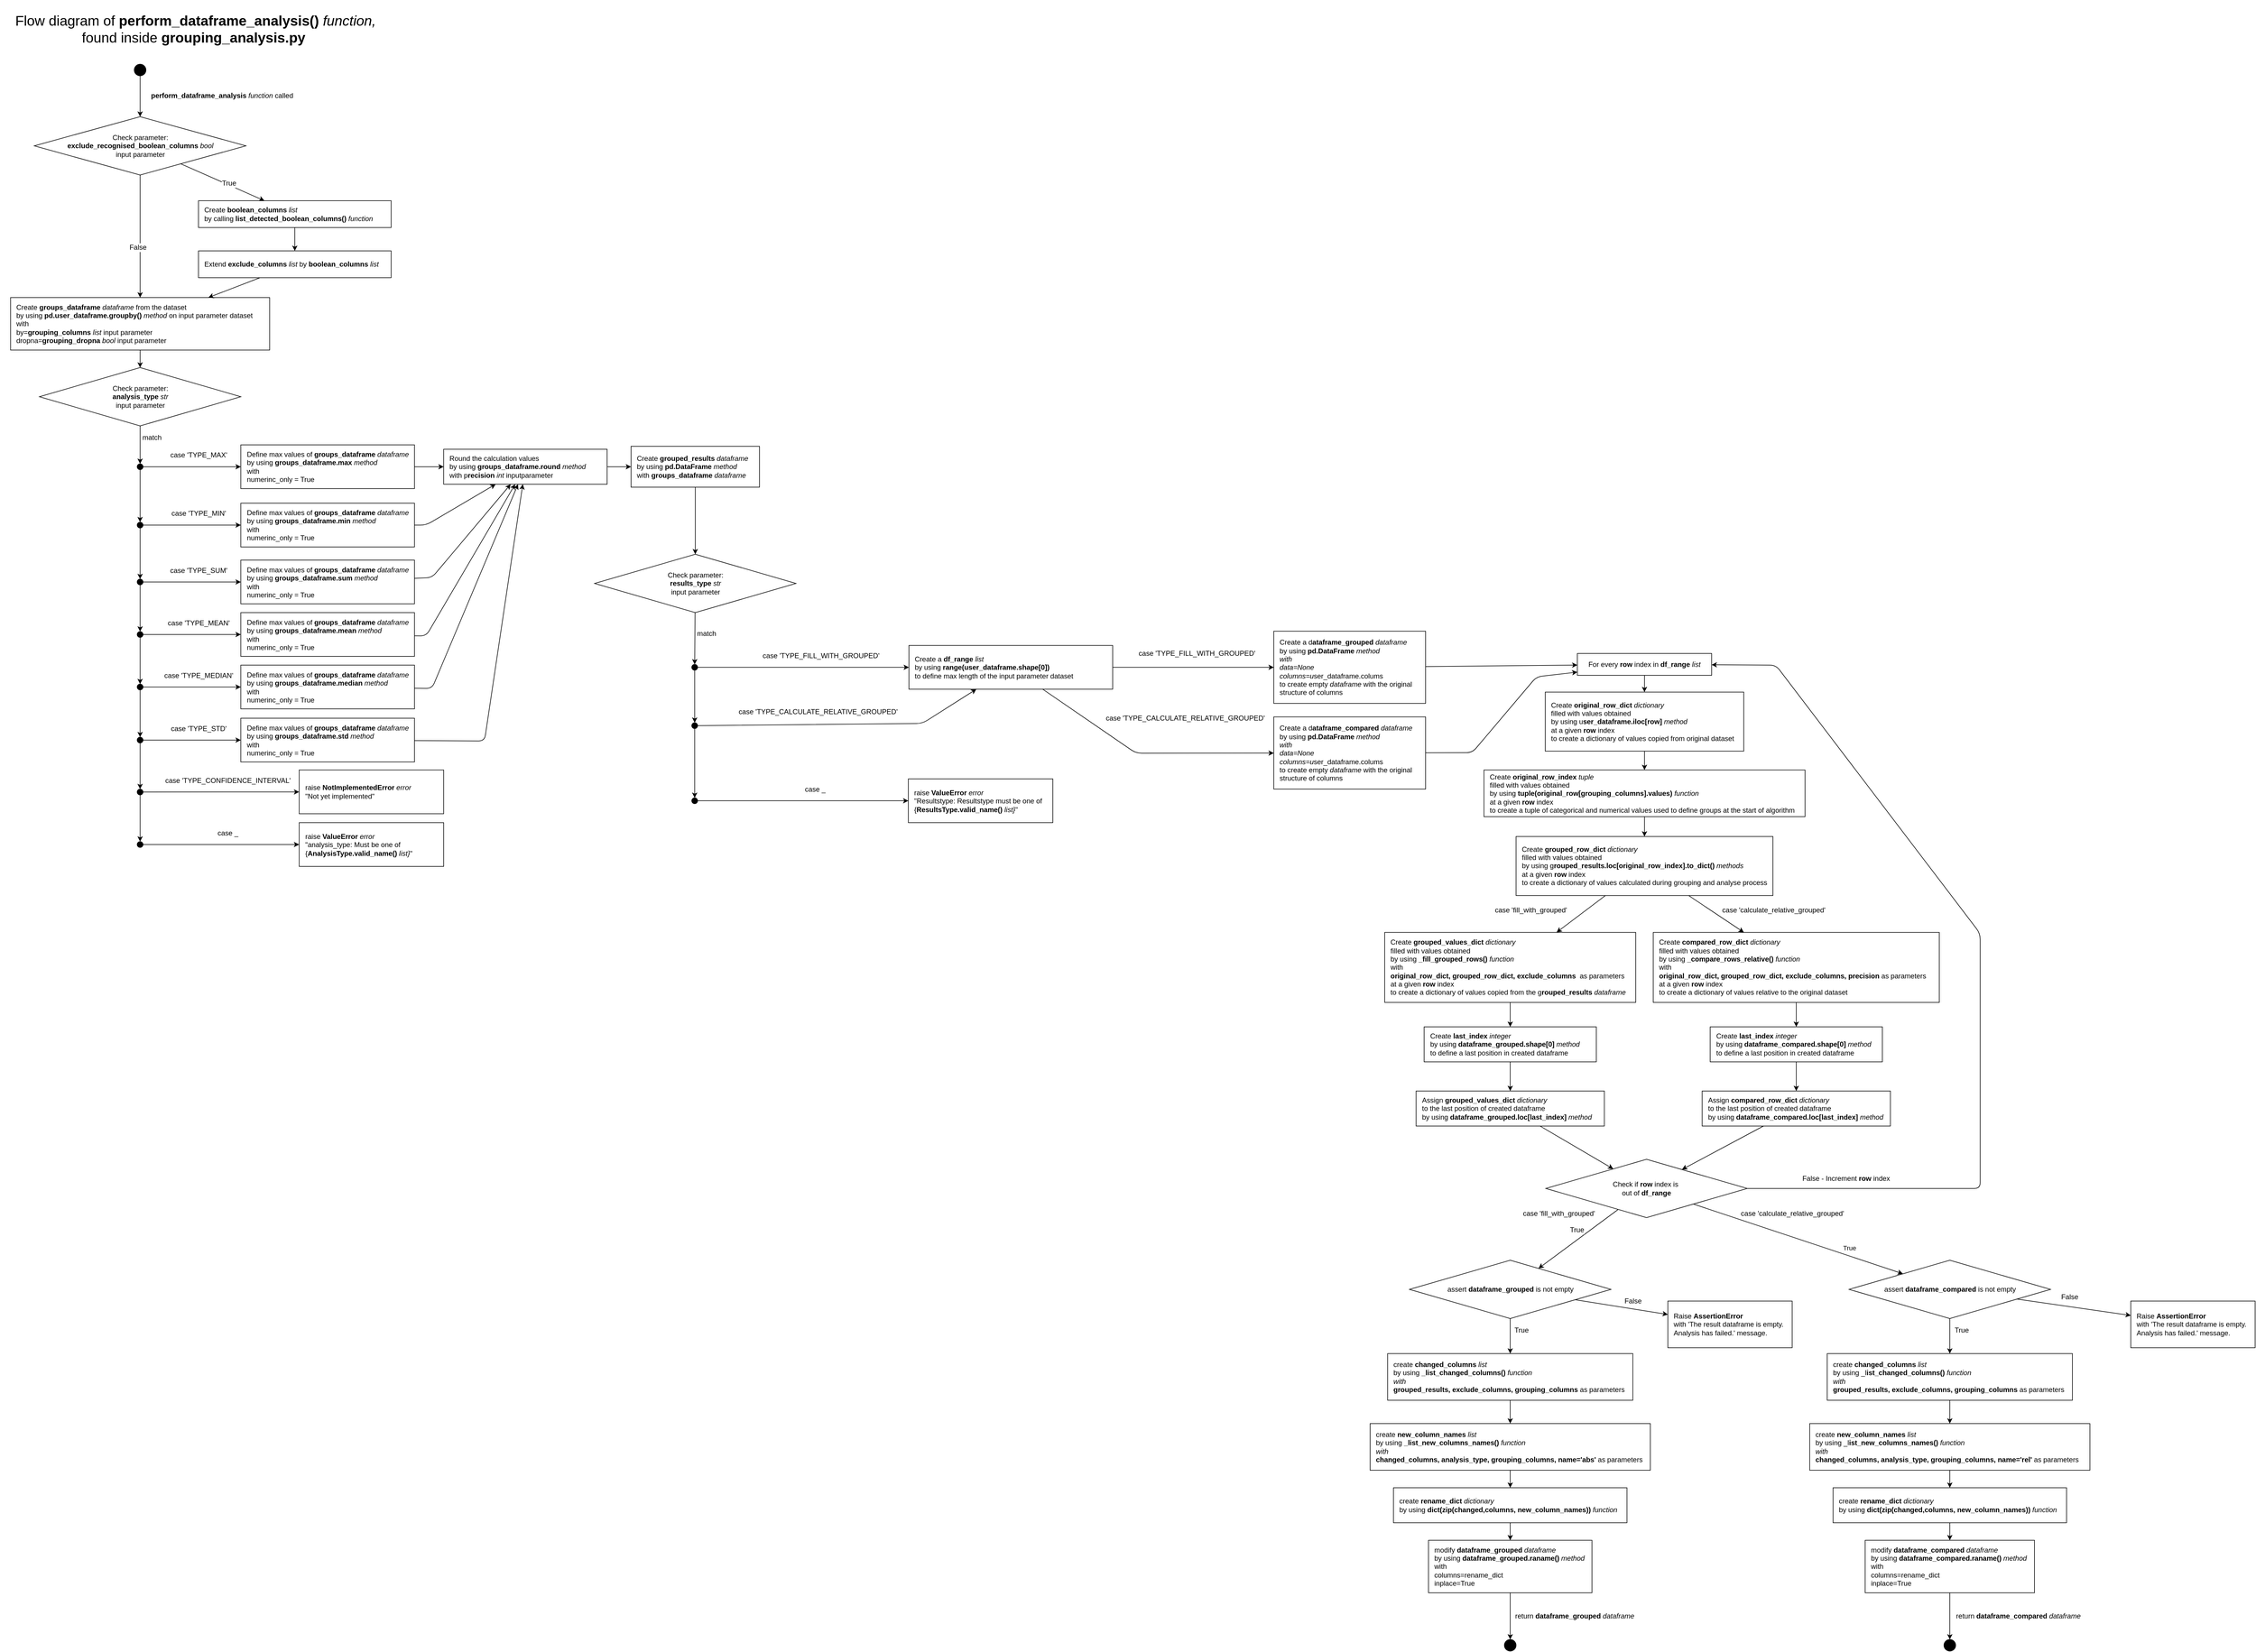 <mxfile>
    <diagram id="p_qkyW_S0PV6SEHQRbwD" name="Page-1">
        <mxGraphModel dx="4368" dy="3048" grid="1" gridSize="10" guides="1" tooltips="1" connect="1" arrows="1" fold="1" page="1" pageScale="1" pageWidth="1169" pageHeight="827" background="#ffffff" math="0" shadow="0">
            <root>
                <mxCell id="0"/>
                <mxCell id="1" parent="0"/>
                <mxCell id="14" value="&lt;font style=&quot;font-size: 24px;&quot;&gt;Flow diagram of &lt;b&gt;perform_dataframe_analysis() &lt;/b&gt;&lt;i&gt;function, &lt;/i&gt;found inside &lt;b&gt;grouping_analysis.py&lt;/b&gt;&amp;nbsp;&lt;/font&gt;" style="text;strokeColor=none;align=center;fillColor=none;html=1;verticalAlign=middle;whiteSpace=wrap;rounded=0;" parent="1" vertex="1">
                    <mxGeometry x="20" y="10" width="670" height="100" as="geometry"/>
                </mxCell>
                <mxCell id="17" value="" style="ellipse;whiteSpace=wrap;html=1;fontSize=24;fillColor=#000000;" parent="1" vertex="1">
                    <mxGeometry x="250" y="120" width="20" height="20" as="geometry"/>
                </mxCell>
                <mxCell id="20" value="&lt;font style=&quot;font-size: 12px;&quot;&gt;&lt;b&gt;perform_dataframe_analysis&lt;/b&gt;&amp;nbsp;&lt;i&gt;function &lt;/i&gt;called&lt;/font&gt;" style="edgeStyle=none;orthogonalLoop=1;jettySize=auto;html=1;fontSize=24;exitX=0.5;exitY=1;exitDx=0;exitDy=0;" parent="1" edge="1">
                    <mxGeometry x="-0.143" y="140" width="80" relative="1" as="geometry">
                        <mxPoint x="260" y="140" as="sourcePoint"/>
                        <mxPoint x="260" y="210" as="targetPoint"/>
                        <Array as="points"/>
                        <mxPoint as="offset"/>
                    </mxGeometry>
                </mxCell>
                <mxCell id="24" value="Check parameter:&lt;br&gt;&lt;b&gt;exclude_recognised_boolean_columns &lt;/b&gt;&lt;i&gt;bool&lt;/i&gt;&lt;br&gt;input parameter" style="rhombus;whiteSpace=wrap;html=1;fontSize=12;fillColor=none;" parent="1" vertex="1">
                    <mxGeometry x="78.75" y="210" width="362.5" height="100" as="geometry"/>
                </mxCell>
                <mxCell id="26" value="" style="edgeStyle=none;orthogonalLoop=1;jettySize=auto;html=1;fontSize=12;" parent="1" source="24" target="33" edge="1">
                    <mxGeometry width="80" relative="1" as="geometry">
                        <mxPoint x="520" y="340" as="sourcePoint"/>
                        <mxPoint x="398.182" y="340" as="targetPoint"/>
                        <Array as="points"/>
                    </mxGeometry>
                </mxCell>
                <mxCell id="27" value="True" style="edgeLabel;html=1;align=center;verticalAlign=middle;resizable=0;points=[];fontSize=12;" parent="26" vertex="1" connectable="0">
                    <mxGeometry x="0.124" y="3" relative="1" as="geometry">
                        <mxPoint as="offset"/>
                    </mxGeometry>
                </mxCell>
                <mxCell id="64" style="edgeStyle=none;html=1;entryX=0.5;entryY=0;entryDx=0;entryDy=0;fontFamily=Helvetica;fontSize=12;fontColor=default;" parent="1" source="28" target="60" edge="1">
                    <mxGeometry relative="1" as="geometry"/>
                </mxCell>
                <mxCell id="65" value="match" style="edgeLabel;html=1;align=center;verticalAlign=middle;resizable=0;points=[];fontSize=12;fontFamily=Helvetica;fontColor=default;" parent="64" vertex="1" connectable="0">
                    <mxGeometry x="0.323" y="1" relative="1" as="geometry">
                        <mxPoint x="19" y="-23" as="offset"/>
                    </mxGeometry>
                </mxCell>
                <mxCell id="28" value="Check parameter:&lt;br&gt;&lt;b&gt;analysis_type &lt;/b&gt;&lt;i&gt;str&lt;/i&gt;&lt;br&gt;input parameter" style="rhombus;whiteSpace=wrap;html=1;fontSize=12;fillColor=none;" parent="1" vertex="1">
                    <mxGeometry x="87.5" y="640" width="345" height="100" as="geometry"/>
                </mxCell>
                <mxCell id="29" value="" style="edgeStyle=none;orthogonalLoop=1;jettySize=auto;html=1;fontFamily=Helvetica;fontSize=12;fontColor=default;" parent="1" source="24" target="31" edge="1">
                    <mxGeometry width="80" relative="1" as="geometry">
                        <mxPoint x="210" y="350" as="sourcePoint"/>
                        <mxPoint x="290" y="350" as="targetPoint"/>
                        <Array as="points"/>
                    </mxGeometry>
                </mxCell>
                <mxCell id="30" value="False" style="edgeLabel;html=1;align=center;verticalAlign=middle;resizable=0;points=[];fontSize=12;fontFamily=Helvetica;fontColor=default;" parent="29" vertex="1" connectable="0">
                    <mxGeometry x="0.18" y="-4" relative="1" as="geometry">
                        <mxPoint as="offset"/>
                    </mxGeometry>
                </mxCell>
                <mxCell id="31" value="Create &lt;b&gt;groups_dataframe&lt;/b&gt;&amp;nbsp;&lt;i&gt;dataframe&amp;nbsp;&lt;/i&gt;from the dataset&lt;br&gt;by using &lt;b&gt;pd.user_dataframe.groupby()&lt;/b&gt; &lt;i&gt;method &lt;/i&gt;on input parameter dataset&lt;br&gt;with &lt;br&gt;by=&lt;b&gt;grouping_columns &lt;/b&gt;&lt;i style=&quot;&quot;&gt;list &lt;/i&gt;input parameter&lt;br&gt;dropna=&lt;b&gt;grouping_dropna &lt;/b&gt;&lt;i&gt;bool &lt;/i&gt;input parameter" style="whiteSpace=wrap;html=1;strokeColor=default;fontFamily=Helvetica;fontSize=12;fontColor=default;fillColor=none;align=left;spacing=10;" parent="1" vertex="1">
                    <mxGeometry x="38.13" y="520" width="443.75" height="90" as="geometry"/>
                </mxCell>
                <mxCell id="32" value="" style="edgeStyle=none;orthogonalLoop=1;jettySize=auto;html=1;fontFamily=Helvetica;fontSize=12;fontColor=default;" parent="1" source="31" target="28" edge="1">
                    <mxGeometry width="80" relative="1" as="geometry">
                        <mxPoint x="650" y="650" as="sourcePoint"/>
                        <mxPoint x="730" y="650" as="targetPoint"/>
                        <Array as="points"/>
                    </mxGeometry>
                </mxCell>
                <mxCell id="33" value="Create &lt;b&gt;boolean_columns &lt;/b&gt;&lt;i&gt;list&lt;/i&gt;&lt;br&gt;by calling &lt;b&gt;list_detected_boolean_columns() &lt;/b&gt;&lt;i style=&quot;&quot;&gt;f&lt;/i&gt;&lt;i&gt;unction&lt;/i&gt;&lt;b&gt;&amp;nbsp;&lt;/b&gt;" style="whiteSpace=wrap;html=1;strokeColor=default;fontFamily=Helvetica;fontSize=12;fontColor=default;fillColor=none;align=left;spacing=10;" parent="1" vertex="1">
                    <mxGeometry x="360" y="354" width="330" height="46" as="geometry"/>
                </mxCell>
                <mxCell id="37" value="Extend &lt;b&gt;exclude_columns &lt;/b&gt;&lt;i style=&quot;&quot;&gt;l&lt;/i&gt;&lt;i&gt;ist&lt;/i&gt; by&lt;b&gt; boolean_columns &lt;/b&gt;&lt;i&gt;list&lt;/i&gt;" style="whiteSpace=wrap;html=1;strokeColor=default;fontFamily=Helvetica;fontSize=12;fontColor=default;fillColor=none;align=left;spacing=10;" parent="1" vertex="1">
                    <mxGeometry x="360" y="440" width="330" height="46" as="geometry"/>
                </mxCell>
                <mxCell id="38" value="" style="edgeStyle=none;orthogonalLoop=1;jettySize=auto;html=1;fontFamily=Helvetica;fontSize=12;fontColor=default;" parent="1" source="33" target="37" edge="1">
                    <mxGeometry width="80" relative="1" as="geometry">
                        <mxPoint x="760" y="440" as="sourcePoint"/>
                        <mxPoint x="840" y="440" as="targetPoint"/>
                        <Array as="points"/>
                    </mxGeometry>
                </mxCell>
                <mxCell id="39" value="" style="edgeStyle=none;orthogonalLoop=1;jettySize=auto;html=1;fontFamily=Helvetica;fontSize=12;fontColor=default;" parent="1" source="37" target="31" edge="1">
                    <mxGeometry width="80" relative="1" as="geometry">
                        <mxPoint x="590" y="510" as="sourcePoint"/>
                        <mxPoint x="670" y="510" as="targetPoint"/>
                        <Array as="points"/>
                    </mxGeometry>
                </mxCell>
                <mxCell id="50" value="&lt;span style=&quot;font-weight: 400;&quot;&gt;Define max values of&amp;nbsp;&lt;/span&gt;groups_dataframe&amp;nbsp;&lt;i style=&quot;font-weight: normal;&quot;&gt;dataframe&lt;/i&gt;&lt;br&gt;&lt;span style=&quot;font-weight: normal;&quot;&gt;by using &lt;/span&gt;groups_dataframe.max &lt;span style=&quot;font-weight: 400;&quot;&gt;&lt;i&gt;method&lt;/i&gt;&lt;/span&gt;&lt;br&gt;&lt;span style=&quot;font-weight: normal;&quot;&gt;with&lt;br&gt;numerinc_only = True&lt;/span&gt;" style="whiteSpace=wrap;html=1;strokeColor=default;fontFamily=Helvetica;fontSize=12;fontColor=default;fillColor=none;align=left;spacing=10;fontStyle=1" parent="1" vertex="1">
                    <mxGeometry x="432.5" y="772.5" width="297.5" height="75" as="geometry"/>
                </mxCell>
                <mxCell id="51" value="&lt;span style=&quot;font-weight: 400;&quot;&gt;Create &lt;/span&gt;grouped_results&lt;span style=&quot;font-weight: normal;&quot;&gt;&amp;nbsp;&lt;/span&gt;&lt;i style=&quot;&quot;&gt;&lt;span style=&quot;font-weight: normal;&quot;&gt;dataframe&lt;/span&gt;&lt;br&gt;&lt;/i&gt;&lt;span style=&quot;font-weight: normal;&quot;&gt;by using &lt;/span&gt;pd.DataFrame &lt;span style=&quot;font-style: italic; font-weight: normal;&quot;&gt;method&lt;br&gt;&lt;/span&gt;&lt;span style=&quot;font-weight: normal;&quot;&gt;with &lt;/span&gt;groups_dataframe&amp;nbsp;&lt;span style=&quot;font-weight: normal;&quot;&gt;&lt;i&gt;dataframe&lt;/i&gt;&lt;/span&gt;&lt;span style=&quot;color: rgba(0, 0, 0, 0); font-family: monospace; font-size: 0px;&quot;&gt;on&lt;/span&gt;&lt;span style=&quot;color: rgba(0, 0, 0, 0); font-family: monospace; font-size: 0px; font-weight: 400;&quot;&gt;3CmxGraphModel%3E%3Croot%3E%3CmxCell%20id%3D%220%22%2F%3E%3CmxCell%20id%3D%221%22%20parent%3D%220%22%2F%3E%3CmxCell%20id%3D%222%22%20value%3D%22%26lt%3Bspan%20style%3D%26quot%3Bfont-weight%3A%20400%3B%26quot%3B%26gt%3BDefine%20max%20values%20of%20%26lt%3B%2Fspan%26gt%3BGroups%26lt%3Bspan%20style%3D%26quot%3Bfont-weight%3A%20normal%3B%26quot%3B%26gt%3B%26amp%3Bnbsp%3B%26lt%3B%2Fspan%26gt%3B%26lt%3Bi%20style%3D%26quot%3Bfont-weight%3A%20normal%3B%26quot%3B%26gt%3Bdataframe%26lt%3B%2Fi%26gt%3B%26lt%3Bbr%26gt%3B%26lt%3Bspan%20style%3D%26quot%3Bfont-weight%3A%20normal%3B%26quot%3B%26gt%3Bby%20using%20%26lt%3B%2Fspan%26gt%3BGroups.max%26lt%3Bbr%26gt%3B%26lt%3Bspan%20style%3D%26quot%3Bfont-weight%3A%20normal%3B%26quot%3B%26gt%3Bwith%26lt%3Bbr%26gt%3Bnumerinc_only%20%3D%20True%26lt%3Bbr%26gt%3B%26lt%3Bbr%26gt%3Band%26lt%3B%2Fspan%26gt%3B%26lt%3Bbr%26gt%3B%26lt%3Bspan%20style%3D%26quot%3Bfont-weight%3A%20normal%3B%26quot%3B%26gt%3BRound%20the%20calculation%20values%20to%20the%20%26lt%3B%2Fspan%26gt%3BPrecision%26lt%3Bspan%20style%3D%26quot%3Bfont-weight%3A%20normal%3B%26quot%3B%26gt%3B%26amp%3Bnbsp%3B%26lt%3Bi%26gt%3Bint%26lt%3B%2Fi%26gt%3B%26amp%3Bnbsp%3Binputparameter%26lt%3B%2Fspan%26gt%3B%22%20style%3D%22whiteSpace%3Dwrap%3Bhtml%3D1%3BstrokeColor%3Ddefault%3BfontFamily%3DHelvetica%3BfontSize%3D12%3BfontColor%3Ddefault%3BfillColor%3Dnone%3Balign%3Dleft%3Bspacing%3D10%3BfontStyle%3D1%22%20vertex%3D%221%22%20parent%3D%221%22%3E%3CmxGeometry%20x%3D%22430%22%20y%3D%22750%22%20width%3D%22407.5%22%20height%3D%22120%22%20as%3D%22geometry%22%2F%3E%3C%2FmxCell%3E%3C%2Froot%3E%3C%2FmxGraphModel%3E&lt;/span&gt;&lt;span style=&quot;color: rgba(0, 0, 0, 0); font-family: monospace; font-size: 0px; font-weight: 400;&quot;&gt;%3CmxGraphModel%3E%3Croot%3E%3CmxCell%20id%3D%220%22%2F%3E%3CmxCell%20id%3D%221%22%20parent%3D%220%22%2F%3E%3CmxCell%20id%3D%222%22%20value%3D%22%26lt%3Bspan%20style%3D%26quot%3Bfont-weight%3A%20400%3B%26quot%3B%26gt%3BDefine%20max%20values%20of%20%26lt%3B%2Fspan%26gt%3BGroups%26lt%3Bspan%20style%3D%26quot%3Bfont-weight%3A%20normal%3B%26quot%3B%26gt%3B%26amp%3Bnbsp%3B%26lt%3B%2Fspan%26gt%3B%26lt%3Bi%20style%3D%26quot%3Bfont-weight%3A%20normal%3B%26quot%3B%26gt%3Bdataframe%26lt%3B%2Fi%26gt%3B%26lt%3Bbr%26gt%3B%26lt%3Bspan%20style%3D%26quot%3Bfont-weight%3A%20normal%3B%26quot%3B%26gt%3Bby%20using%20%26lt%3B%2Fspan%26gt%3BGroups.max%26lt%3Bbr%26gt%3B%26lt%3Bspan%20style%3D%26quot%3Bfont-weight%3A%20normal%3B%26quot%3B%26gt%3Bwith%26lt%3Bbr%26gt%3Bnumerinc_only%20%3D%20True%26lt%3Bbr%26gt%3B%26lt%3Bbr%26gt%3Band%26lt%3B%2Fspan%26gt%3B%26lt%3Bbr%26gt%3B%26lt%3Bspan%20style%3D%26quot%3Bfont-weight%3A%20normal%3B%26quot%3B%26gt%3BRound%20the%20calculation%20values%20to%20the%20%26lt%3B%2Fspan%26gt%3BPrecision%26lt%3Bspan%20style%3D%26quot%3Bfont-weight%3A%20normal%3B%26quot%3B%26gt%3B%26amp%3Bnbsp%3B%26lt%3Bi%26gt%3Bint%26lt%3B%2Fi%26gt%3B%26amp%3Bnbsp%3Binputparameter%26lt%3B%2Fspan%26gt%3B%22%20style%3D%22whiteSpace%3Dwrap%3Bhtml%3D1%3BstrokeColor%3Ddefault%3BfontFamily%3DHelvetica%3BfontSize%3D12%3BfontColor%3Ddefault%3BfillColor%3Dnone%3Balign%3Dleft%3Bspacing%3D10%3BfontStyle%3D1%22%20vertex%3D%221%22%20parent%3D%221%22%3E%3CmxGeometry%20x%3D%22430%22%20y%3D%22750%22%20width%3D%22407.5%22%20height%3D%22120%22%20as%3D%22geometry%22%2F%3E%3C%2FmxCell%3E%3C%2Froot%3E%3C%2FmxGraphModel%3E&amp;nbsp;&lt;/span&gt;" style="whiteSpace=wrap;html=1;strokeColor=default;fontFamily=Helvetica;fontSize=12;fontColor=default;fillColor=none;align=left;spacing=10;fontStyle=1" parent="1" vertex="1">
                    <mxGeometry x="1101" y="775" width="220" height="70" as="geometry"/>
                </mxCell>
                <mxCell id="56" value="&lt;span style=&quot;border-color: var(--border-color);&quot;&gt;Round the calculation values&lt;br style=&quot;border-color: var(--border-color);&quot;&gt;by using&amp;nbsp;&lt;/span&gt;&lt;b&gt;groups_dataframe.round&amp;nbsp;&lt;/b&gt;&lt;i style=&quot;border-color: var(--border-color);&quot;&gt;method&amp;nbsp;&lt;br style=&quot;border-color: var(--border-color);&quot;&gt;&lt;/i&gt;&lt;span style=&quot;border-color: var(--border-color);&quot;&gt;with p&lt;/span&gt;&lt;span style=&quot;font-weight: 700;&quot;&gt;recision&lt;/span&gt;&lt;span style=&quot;border-color: var(--border-color);&quot;&gt;&amp;nbsp;&lt;i style=&quot;border-color: var(--border-color);&quot;&gt;int&lt;/i&gt;&amp;nbsp;inputparameter&lt;/span&gt;" style="whiteSpace=wrap;html=1;strokeColor=default;fontFamily=Helvetica;fontSize=12;fontColor=default;fillColor=none;align=left;spacing=10;" parent="1" vertex="1">
                    <mxGeometry x="780" y="780" width="280" height="60" as="geometry"/>
                </mxCell>
                <mxCell id="57" value="" style="edgeStyle=none;orthogonalLoop=1;jettySize=auto;html=1;fontFamily=Helvetica;fontSize=12;fontColor=default;" parent="1" source="50" target="56" edge="1">
                    <mxGeometry width="80" relative="1" as="geometry">
                        <mxPoint x="910" y="870" as="sourcePoint"/>
                        <mxPoint x="990" y="870" as="targetPoint"/>
                        <Array as="points"/>
                    </mxGeometry>
                </mxCell>
                <mxCell id="58" value="" style="edgeStyle=none;orthogonalLoop=1;jettySize=auto;html=1;fontFamily=Helvetica;fontSize=12;fontColor=default;exitX=1;exitY=0.5;exitDx=0;exitDy=0;" parent="1" source="56" target="51" edge="1">
                    <mxGeometry width="80" relative="1" as="geometry">
                        <mxPoint x="1110" y="810" as="sourcePoint"/>
                        <mxPoint x="1161" y="820" as="targetPoint"/>
                        <Array as="points"/>
                    </mxGeometry>
                </mxCell>
                <mxCell id="61" style="edgeStyle=none;html=1;fontFamily=Helvetica;fontSize=12;fontColor=default;" parent="1" source="60" target="50" edge="1">
                    <mxGeometry relative="1" as="geometry"/>
                </mxCell>
                <mxCell id="62" value="case 'TYPE_MAX'" style="edgeLabel;html=1;align=center;verticalAlign=middle;resizable=0;points=[];fontSize=12;fontFamily=Helvetica;fontColor=default;" parent="61" vertex="1" connectable="0">
                    <mxGeometry x="0.194" relative="1" as="geometry">
                        <mxPoint x="-5" y="-20" as="offset"/>
                    </mxGeometry>
                </mxCell>
                <mxCell id="71" style="edgeStyle=none;html=1;entryX=0.5;entryY=0;entryDx=0;entryDy=0;fontFamily=Helvetica;fontSize=12;fontColor=default;" parent="1" source="60" target="70" edge="1">
                    <mxGeometry relative="1" as="geometry"/>
                </mxCell>
                <mxCell id="60" value="" style="ellipse;whiteSpace=wrap;html=1;fontSize=24;fillColor=#000000;strokeColor=default;fontFamily=Helvetica;fontColor=default;" parent="1" vertex="1">
                    <mxGeometry x="255" y="805" width="10" height="10" as="geometry"/>
                </mxCell>
                <mxCell id="72" style="edgeStyle=none;html=1;fontFamily=Helvetica;fontSize=12;fontColor=default;" parent="1" source="67" target="56" edge="1">
                    <mxGeometry relative="1" as="geometry">
                        <Array as="points">
                            <mxPoint x="750" y="910"/>
                        </Array>
                    </mxGeometry>
                </mxCell>
                <mxCell id="67" value="&lt;span style=&quot;font-weight: 400;&quot;&gt;Define max values of &lt;/span&gt;groups_dataframe&lt;span style=&quot;font-weight: normal;&quot;&gt;&amp;nbsp;&lt;/span&gt;&lt;i style=&quot;font-weight: normal;&quot;&gt;dataframe&lt;/i&gt;&lt;br&gt;&lt;span style=&quot;font-weight: normal;&quot;&gt;by using &lt;/span&gt;groups_dataframe.min&amp;nbsp;&lt;span style=&quot;font-weight: 400;&quot;&gt;&lt;i&gt;method&lt;/i&gt;&lt;/span&gt;&lt;br&gt;&lt;span style=&quot;font-weight: normal;&quot;&gt;with&lt;br&gt;numerinc_only = True&lt;/span&gt;" style="whiteSpace=wrap;html=1;strokeColor=default;fontFamily=Helvetica;fontSize=12;fontColor=default;fillColor=none;align=left;spacing=10;fontStyle=1" parent="1" vertex="1">
                    <mxGeometry x="432.5" y="872.5" width="297.5" height="75" as="geometry"/>
                </mxCell>
                <mxCell id="68" style="edgeStyle=none;html=1;fontFamily=Helvetica;fontSize=12;fontColor=default;" parent="1" source="70" target="67" edge="1">
                    <mxGeometry relative="1" as="geometry"/>
                </mxCell>
                <mxCell id="69" value="case 'TYPE_MIN'" style="edgeLabel;html=1;align=center;verticalAlign=middle;resizable=0;points=[];fontSize=12;fontFamily=Helvetica;fontColor=default;" parent="68" vertex="1" connectable="0">
                    <mxGeometry x="0.194" relative="1" as="geometry">
                        <mxPoint x="-5" y="-20" as="offset"/>
                    </mxGeometry>
                </mxCell>
                <mxCell id="78" style="edgeStyle=none;html=1;entryX=0.5;entryY=0;entryDx=0;entryDy=0;fontFamily=Helvetica;fontSize=12;fontColor=default;" parent="1" source="70" target="76" edge="1">
                    <mxGeometry relative="1" as="geometry"/>
                </mxCell>
                <mxCell id="70" value="" style="ellipse;whiteSpace=wrap;html=1;fontSize=24;fillColor=#000000;strokeColor=default;fontFamily=Helvetica;fontColor=default;" parent="1" vertex="1">
                    <mxGeometry x="255" y="905" width="10" height="10" as="geometry"/>
                </mxCell>
                <mxCell id="79" style="edgeStyle=none;html=1;fontFamily=Helvetica;fontSize=12;fontColor=default;" parent="1" source="73" target="56" edge="1">
                    <mxGeometry relative="1" as="geometry">
                        <Array as="points">
                            <mxPoint x="760" y="1000"/>
                        </Array>
                    </mxGeometry>
                </mxCell>
                <mxCell id="73" value="&lt;span style=&quot;font-weight: 400;&quot;&gt;Define max values of&amp;nbsp;&lt;/span&gt;groups_dataframe&amp;nbsp;&lt;i style=&quot;font-weight: normal;&quot;&gt;dataframe&lt;/i&gt;&lt;br&gt;&lt;span style=&quot;font-weight: normal;&quot;&gt;by using &lt;/span&gt;groups_dataframe.sum&amp;nbsp;&lt;span style=&quot;font-weight: 400;&quot;&gt;&lt;i&gt;method&lt;/i&gt;&lt;/span&gt;&lt;br&gt;&lt;span style=&quot;font-weight: normal;&quot;&gt;with&lt;br&gt;numerinc_only = True&lt;/span&gt;" style="whiteSpace=wrap;html=1;strokeColor=default;fontFamily=Helvetica;fontSize=12;fontColor=default;fillColor=none;align=left;spacing=10;fontStyle=1" parent="1" vertex="1">
                    <mxGeometry x="432.5" y="970" width="297.5" height="75" as="geometry"/>
                </mxCell>
                <mxCell id="74" style="edgeStyle=none;html=1;fontFamily=Helvetica;fontSize=12;fontColor=default;" parent="1" source="76" target="73" edge="1">
                    <mxGeometry relative="1" as="geometry"/>
                </mxCell>
                <mxCell id="75" value="case 'TYPE_SUM'" style="edgeLabel;html=1;align=center;verticalAlign=middle;resizable=0;points=[];fontSize=12;fontFamily=Helvetica;fontColor=default;" parent="74" vertex="1" connectable="0">
                    <mxGeometry x="0.194" relative="1" as="geometry">
                        <mxPoint x="-5" y="-20" as="offset"/>
                    </mxGeometry>
                </mxCell>
                <mxCell id="86" style="edgeStyle=none;html=1;entryX=0.5;entryY=0;entryDx=0;entryDy=0;fontFamily=Helvetica;fontSize=12;fontColor=default;" parent="1" source="76" target="83" edge="1">
                    <mxGeometry relative="1" as="geometry"/>
                </mxCell>
                <mxCell id="76" value="" style="ellipse;whiteSpace=wrap;html=1;fontSize=24;fillColor=#000000;strokeColor=default;fontFamily=Helvetica;fontColor=default;" parent="1" vertex="1">
                    <mxGeometry x="255" y="1002.5" width="10" height="10" as="geometry"/>
                </mxCell>
                <mxCell id="87" style="edgeStyle=none;html=1;fontFamily=Helvetica;fontSize=12;fontColor=default;" parent="1" source="80" target="56" edge="1">
                    <mxGeometry relative="1" as="geometry">
                        <Array as="points">
                            <mxPoint x="750" y="1100"/>
                        </Array>
                    </mxGeometry>
                </mxCell>
                <mxCell id="80" value="&lt;span style=&quot;font-weight: 400;&quot;&gt;Define max values of&amp;nbsp;&lt;/span&gt;groups_dataframe&amp;nbsp;&lt;i style=&quot;font-weight: normal;&quot;&gt;dataframe&lt;/i&gt;&lt;br&gt;&lt;span style=&quot;font-weight: normal;&quot;&gt;by using &lt;/span&gt;groups_dataframe.mean&amp;nbsp;&lt;span style=&quot;font-weight: 400;&quot;&gt;&lt;i&gt;method&lt;/i&gt;&lt;/span&gt;&lt;br&gt;&lt;span style=&quot;font-weight: normal;&quot;&gt;with&lt;br&gt;numerinc_only = True&lt;/span&gt;" style="whiteSpace=wrap;html=1;strokeColor=default;fontFamily=Helvetica;fontSize=12;fontColor=default;fillColor=none;align=left;spacing=10;fontStyle=1" parent="1" vertex="1">
                    <mxGeometry x="432.5" y="1060" width="297.5" height="75" as="geometry"/>
                </mxCell>
                <mxCell id="81" style="edgeStyle=none;html=1;fontFamily=Helvetica;fontSize=12;fontColor=default;" parent="1" source="83" target="80" edge="1">
                    <mxGeometry relative="1" as="geometry"/>
                </mxCell>
                <mxCell id="82" value="case 'TYPE_MEAN'" style="edgeLabel;html=1;align=center;verticalAlign=middle;resizable=0;points=[];fontSize=12;fontFamily=Helvetica;fontColor=default;" parent="81" vertex="1" connectable="0">
                    <mxGeometry x="0.194" relative="1" as="geometry">
                        <mxPoint x="-5" y="-20" as="offset"/>
                    </mxGeometry>
                </mxCell>
                <mxCell id="93" style="edgeStyle=none;html=1;entryX=0.5;entryY=0;entryDx=0;entryDy=0;fontFamily=Helvetica;fontSize=12;fontColor=default;" parent="1" source="83" target="91" edge="1">
                    <mxGeometry relative="1" as="geometry"/>
                </mxCell>
                <mxCell id="83" value="" style="ellipse;whiteSpace=wrap;html=1;fontSize=24;fillColor=#000000;strokeColor=default;fontFamily=Helvetica;fontColor=default;" parent="1" vertex="1">
                    <mxGeometry x="255" y="1092.5" width="10" height="10" as="geometry"/>
                </mxCell>
                <mxCell id="109" style="edgeStyle=none;html=1;fontFamily=Helvetica;fontSize=12;fontColor=default;" parent="1" source="88" target="56" edge="1">
                    <mxGeometry relative="1" as="geometry">
                        <Array as="points">
                            <mxPoint x="760" y="1190"/>
                        </Array>
                    </mxGeometry>
                </mxCell>
                <mxCell id="88" value="&lt;span style=&quot;font-weight: 400;&quot;&gt;Define max values of&amp;nbsp;&lt;/span&gt;groups_dataframe&amp;nbsp;&lt;i style=&quot;font-weight: normal;&quot;&gt;dataframe&lt;/i&gt;&lt;br&gt;&lt;span style=&quot;font-weight: normal;&quot;&gt;by using &lt;/span&gt;groups_dataframe.median&amp;nbsp;&lt;span style=&quot;font-weight: 400;&quot;&gt;&lt;i&gt;method&lt;/i&gt;&lt;/span&gt;&lt;br&gt;&lt;span style=&quot;font-weight: normal;&quot;&gt;with&lt;br&gt;numerinc_only = True&lt;/span&gt;" style="whiteSpace=wrap;html=1;strokeColor=default;fontFamily=Helvetica;fontSize=12;fontColor=default;fillColor=none;align=left;spacing=10;fontStyle=1" parent="1" vertex="1">
                    <mxGeometry x="432.5" y="1150" width="297.5" height="75" as="geometry"/>
                </mxCell>
                <mxCell id="89" style="edgeStyle=none;html=1;fontFamily=Helvetica;fontSize=12;fontColor=default;" parent="1" source="91" target="88" edge="1">
                    <mxGeometry relative="1" as="geometry"/>
                </mxCell>
                <mxCell id="90" value="case 'TYPE_MEDIAN'" style="edgeLabel;html=1;align=center;verticalAlign=middle;resizable=0;points=[];fontSize=12;fontFamily=Helvetica;fontColor=default;" parent="89" vertex="1" connectable="0">
                    <mxGeometry x="0.194" relative="1" as="geometry">
                        <mxPoint x="-5" y="-20" as="offset"/>
                    </mxGeometry>
                </mxCell>
                <mxCell id="98" style="edgeStyle=none;html=1;entryX=0.5;entryY=0;entryDx=0;entryDy=0;fontFamily=Helvetica;fontSize=12;fontColor=default;" parent="1" source="91" target="97" edge="1">
                    <mxGeometry relative="1" as="geometry"/>
                </mxCell>
                <mxCell id="91" value="" style="ellipse;whiteSpace=wrap;html=1;fontSize=24;fillColor=#000000;strokeColor=default;fontFamily=Helvetica;fontColor=default;" parent="1" vertex="1">
                    <mxGeometry x="255" y="1182.5" width="10" height="10" as="geometry"/>
                </mxCell>
                <mxCell id="110" style="edgeStyle=none;html=1;fontFamily=Helvetica;fontSize=12;fontColor=default;" parent="1" source="94" target="56" edge="1">
                    <mxGeometry relative="1" as="geometry">
                        <Array as="points">
                            <mxPoint x="850" y="1280"/>
                        </Array>
                    </mxGeometry>
                </mxCell>
                <mxCell id="94" value="&lt;span style=&quot;font-weight: 400;&quot;&gt;Define max values of&amp;nbsp;&lt;/span&gt;groups_dataframe&amp;nbsp;&lt;i style=&quot;font-weight: normal;&quot;&gt;dataframe&lt;/i&gt;&lt;br&gt;&lt;span style=&quot;font-weight: normal;&quot;&gt;by using &lt;/span&gt;groups_dataframe.std&amp;nbsp;&lt;span style=&quot;font-weight: 400;&quot;&gt;&lt;i&gt;method&lt;/i&gt;&lt;/span&gt;&lt;br&gt;&lt;span style=&quot;font-weight: normal;&quot;&gt;with&lt;br&gt;numerinc_only = True&lt;/span&gt;" style="whiteSpace=wrap;html=1;strokeColor=default;fontFamily=Helvetica;fontSize=12;fontColor=default;fillColor=none;align=left;spacing=10;fontStyle=1" parent="1" vertex="1">
                    <mxGeometry x="432.5" y="1241" width="297.5" height="75" as="geometry"/>
                </mxCell>
                <mxCell id="95" style="edgeStyle=none;html=1;fontFamily=Helvetica;fontSize=12;fontColor=default;" parent="1" source="97" target="94" edge="1">
                    <mxGeometry relative="1" as="geometry"/>
                </mxCell>
                <mxCell id="96" value="case 'TYPE_STD'" style="edgeLabel;html=1;align=center;verticalAlign=middle;resizable=0;points=[];fontSize=12;fontFamily=Helvetica;fontColor=default;" parent="95" vertex="1" connectable="0">
                    <mxGeometry x="0.194" relative="1" as="geometry">
                        <mxPoint x="-5" y="-20" as="offset"/>
                    </mxGeometry>
                </mxCell>
                <mxCell id="103" style="edgeStyle=none;html=1;entryX=0.5;entryY=0;entryDx=0;entryDy=0;fontFamily=Helvetica;fontSize=12;fontColor=default;" parent="1" source="97" target="102" edge="1">
                    <mxGeometry relative="1" as="geometry"/>
                </mxCell>
                <mxCell id="97" value="" style="ellipse;whiteSpace=wrap;html=1;fontSize=24;fillColor=#000000;strokeColor=default;fontFamily=Helvetica;fontColor=default;" parent="1" vertex="1">
                    <mxGeometry x="255" y="1273.5" width="10" height="10" as="geometry"/>
                </mxCell>
                <mxCell id="99" value="&lt;span style=&quot;font-weight: 400;&quot;&gt;raise &lt;/span&gt;NotImplementedError &lt;i style=&quot;font-weight: normal;&quot;&gt;error&lt;/i&gt;&lt;br&gt;&lt;span style=&quot;font-weight: 400;&quot;&gt;&quot;Not yet implemented&quot;&lt;/span&gt;" style="whiteSpace=wrap;html=1;strokeColor=default;fontFamily=Helvetica;fontSize=12;fontColor=default;fillColor=none;align=left;spacing=10;fontStyle=1" parent="1" vertex="1">
                    <mxGeometry x="532.5" y="1329.75" width="247.5" height="75" as="geometry"/>
                </mxCell>
                <mxCell id="100" style="edgeStyle=none;html=1;fontFamily=Helvetica;fontSize=12;fontColor=default;" parent="1" source="102" target="99" edge="1">
                    <mxGeometry relative="1" as="geometry"/>
                </mxCell>
                <mxCell id="101" value="case 'TYPE_CONFIDENCE_INTERVAL'" style="edgeLabel;html=1;align=center;verticalAlign=middle;resizable=0;points=[];fontSize=12;fontFamily=Helvetica;fontColor=default;" parent="100" vertex="1" connectable="0">
                    <mxGeometry x="0.194" relative="1" as="geometry">
                        <mxPoint x="-15" y="-20" as="offset"/>
                    </mxGeometry>
                </mxCell>
                <mxCell id="108" style="edgeStyle=none;html=1;entryX=0.5;entryY=0;entryDx=0;entryDy=0;fontFamily=Helvetica;fontSize=12;fontColor=default;" parent="1" source="102" target="107" edge="1">
                    <mxGeometry relative="1" as="geometry"/>
                </mxCell>
                <mxCell id="102" value="" style="ellipse;whiteSpace=wrap;html=1;fontSize=24;fillColor=#000000;strokeColor=default;fontFamily=Helvetica;fontColor=default;" parent="1" vertex="1">
                    <mxGeometry x="255" y="1362.5" width="10" height="10" as="geometry"/>
                </mxCell>
                <mxCell id="104" value="&lt;span style=&quot;font-weight: 400;&quot;&gt;raise &lt;/span&gt;ValueError&amp;nbsp;&lt;i style=&quot;font-weight: normal;&quot;&gt;error&lt;/i&gt;&lt;br&gt;&lt;span style=&quot;font-weight: 400;&quot;&gt;&quot;analysis_type: Must be one of {&lt;/span&gt;AnalysisType.valid_name()&amp;nbsp;&lt;i style=&quot;font-weight: normal;&quot;&gt;list}&lt;/i&gt;&lt;span style=&quot;font-weight: 400;&quot;&gt;&quot;&lt;/span&gt;" style="whiteSpace=wrap;html=1;strokeColor=default;fontFamily=Helvetica;fontSize=12;fontColor=default;fillColor=none;align=left;spacing=10;fontStyle=1" parent="1" vertex="1">
                    <mxGeometry x="532.5" y="1420" width="247.5" height="75" as="geometry"/>
                </mxCell>
                <mxCell id="105" style="edgeStyle=none;html=1;fontFamily=Helvetica;fontSize=12;fontColor=default;" parent="1" source="107" target="104" edge="1">
                    <mxGeometry relative="1" as="geometry"/>
                </mxCell>
                <mxCell id="106" value="case _" style="edgeLabel;html=1;align=center;verticalAlign=middle;resizable=0;points=[];fontSize=12;fontFamily=Helvetica;fontColor=default;" parent="105" vertex="1" connectable="0">
                    <mxGeometry x="0.194" relative="1" as="geometry">
                        <mxPoint x="-15" y="-20" as="offset"/>
                    </mxGeometry>
                </mxCell>
                <mxCell id="107" value="" style="ellipse;whiteSpace=wrap;html=1;fontSize=24;fillColor=#000000;strokeColor=default;fontFamily=Helvetica;fontColor=default;" parent="1" vertex="1">
                    <mxGeometry x="255" y="1452.5" width="10" height="10" as="geometry"/>
                </mxCell>
                <mxCell id="111" value="Check parameter:&lt;br&gt;&lt;b&gt;results_type&amp;nbsp;&lt;/b&gt;&lt;i&gt;str&lt;/i&gt;&lt;br&gt;input parameter" style="rhombus;whiteSpace=wrap;html=1;fontSize=12;fillColor=none;" parent="1" vertex="1">
                    <mxGeometry x="1038.5" y="960" width="345" height="100" as="geometry"/>
                </mxCell>
                <mxCell id="112" value="" style="edgeStyle=none;orthogonalLoop=1;jettySize=auto;html=1;fontFamily=Helvetica;fontSize=12;fontColor=default;" parent="1" source="51" target="111" edge="1">
                    <mxGeometry width="80" relative="1" as="geometry">
                        <mxPoint x="1280" y="890" as="sourcePoint"/>
                        <mxPoint x="1360" y="890" as="targetPoint"/>
                        <Array as="points"/>
                    </mxGeometry>
                </mxCell>
                <mxCell id="113" style="edgeStyle=none;html=1;entryX=0.5;entryY=0;entryDx=0;entryDy=0;fontFamily=Helvetica;fontSize=12;fontColor=default;" parent="1" source="111" target="119" edge="1">
                    <mxGeometry relative="1" as="geometry">
                        <mxPoint x="1205" y="1083.75" as="sourcePoint"/>
                    </mxGeometry>
                </mxCell>
                <mxCell id="114" value="match" style="edgeLabel;html=1;align=center;verticalAlign=middle;resizable=0;points=[];fontSize=12;fontFamily=Helvetica;fontColor=default;" parent="113" vertex="1" connectable="0">
                    <mxGeometry x="0.323" y="1" relative="1" as="geometry">
                        <mxPoint x="19" y="-23" as="offset"/>
                    </mxGeometry>
                </mxCell>
                <mxCell id="115" value="&lt;span style=&quot;font-weight: 400;&quot;&gt;Create a &lt;/span&gt;df_range&lt;span style=&quot;font-weight: normal;&quot;&gt;&amp;nbsp;&lt;/span&gt;&lt;i style=&quot;&quot;&gt;&lt;span style=&quot;font-weight: normal;&quot;&gt;list&lt;/span&gt;&amp;nbsp;&lt;br&gt;&lt;/i&gt;&lt;span style=&quot;font-weight: normal;&quot;&gt;by using &lt;/span&gt;range(user_dataframe.shape[0])&lt;br&gt;&lt;span style=&quot;font-weight: normal;&quot;&gt;to define max length of the input parameter&lt;/span&gt;&lt;span style=&quot;font-weight: 400;&quot;&gt;&amp;nbsp;dataset&amp;nbsp;&lt;/span&gt;" style="whiteSpace=wrap;html=1;strokeColor=default;fontFamily=Helvetica;fontSize=12;fontColor=default;fillColor=none;align=left;spacing=10;fontStyle=1" parent="1" vertex="1">
                    <mxGeometry x="1577" y="1116.25" width="349" height="75" as="geometry"/>
                </mxCell>
                <mxCell id="116" style="edgeStyle=none;html=1;fontFamily=Helvetica;fontSize=12;fontColor=default;" parent="1" source="119" target="115" edge="1">
                    <mxGeometry relative="1" as="geometry"/>
                </mxCell>
                <mxCell id="117" value="case 'TYPE_FILL_WITH_GROUPED'" style="edgeLabel;html=1;align=center;verticalAlign=middle;resizable=0;points=[];fontSize=12;fontFamily=Helvetica;fontColor=default;" parent="116" vertex="1" connectable="0">
                    <mxGeometry x="0.194" relative="1" as="geometry">
                        <mxPoint x="-5" y="-20" as="offset"/>
                    </mxGeometry>
                </mxCell>
                <mxCell id="118" style="edgeStyle=none;html=1;entryX=0.5;entryY=0;entryDx=0;entryDy=0;fontFamily=Helvetica;fontSize=12;fontColor=default;" parent="1" source="119" target="123" edge="1">
                    <mxGeometry relative="1" as="geometry"/>
                </mxCell>
                <mxCell id="119" value="" style="ellipse;whiteSpace=wrap;html=1;fontSize=24;fillColor=#000000;strokeColor=default;fontFamily=Helvetica;fontColor=default;" parent="1" vertex="1">
                    <mxGeometry x="1205" y="1148.75" width="10" height="10" as="geometry"/>
                </mxCell>
                <mxCell id="121" style="edgeStyle=none;html=1;fontFamily=Helvetica;fontSize=12;fontColor=default;" parent="1" source="123" target="115" edge="1">
                    <mxGeometry relative="1" as="geometry">
                        <mxPoint x="1480" y="1253.75" as="targetPoint"/>
                        <Array as="points">
                            <mxPoint x="1600" y="1250"/>
                        </Array>
                    </mxGeometry>
                </mxCell>
                <mxCell id="122" value="case 'TYPE_CALCULATE_RELATIVE_GROUPED'" style="edgeLabel;html=1;align=center;verticalAlign=middle;resizable=0;points=[];fontSize=12;fontFamily=Helvetica;fontColor=default;" parent="121" vertex="1" connectable="0">
                    <mxGeometry x="0.194" relative="1" as="geometry">
                        <mxPoint x="-90" y="-21" as="offset"/>
                    </mxGeometry>
                </mxCell>
                <mxCell id="123" value="" style="ellipse;whiteSpace=wrap;html=1;fontSize=24;fillColor=#000000;strokeColor=default;fontFamily=Helvetica;fontColor=default;" parent="1" vertex="1">
                    <mxGeometry x="1205" y="1248.75" width="10" height="10" as="geometry"/>
                </mxCell>
                <mxCell id="124" value="&lt;span style=&quot;font-weight: 400;&quot;&gt;raise &lt;/span&gt;ValueError&amp;nbsp;&lt;i style=&quot;font-weight: normal;&quot;&gt;error&lt;/i&gt;&lt;br&gt;&lt;span style=&quot;font-weight: 400;&quot;&gt;&quot;Resultstype: Resultstype must be one of {&lt;/span&gt;ResultsType.valid_name()&amp;nbsp;&lt;i style=&quot;font-weight: normal;&quot;&gt;list}&lt;/i&gt;&lt;span style=&quot;font-weight: 400;&quot;&gt;&quot;&lt;/span&gt;" style="whiteSpace=wrap;html=1;strokeColor=default;fontFamily=Helvetica;fontSize=12;fontColor=default;fillColor=none;align=left;spacing=10;fontStyle=1" parent="1" vertex="1">
                    <mxGeometry x="1576" y="1345" width="247.5" height="75" as="geometry"/>
                </mxCell>
                <mxCell id="125" style="edgeStyle=none;html=1;fontFamily=Helvetica;fontSize=12;fontColor=default;" parent="1" source="127" target="124" edge="1">
                    <mxGeometry relative="1" as="geometry"/>
                </mxCell>
                <mxCell id="126" value="case _" style="edgeLabel;html=1;align=center;verticalAlign=middle;resizable=0;points=[];fontSize=12;fontFamily=Helvetica;fontColor=default;" parent="125" vertex="1" connectable="0">
                    <mxGeometry x="0.194" relative="1" as="geometry">
                        <mxPoint x="-15" y="-20" as="offset"/>
                    </mxGeometry>
                </mxCell>
                <mxCell id="127" value="" style="ellipse;whiteSpace=wrap;html=1;fontSize=24;fillColor=#000000;strokeColor=default;fontFamily=Helvetica;fontColor=default;" parent="1" vertex="1">
                    <mxGeometry x="1205" y="1377.5" width="10" height="10" as="geometry"/>
                </mxCell>
                <mxCell id="128" value="" style="edgeStyle=none;orthogonalLoop=1;jettySize=auto;html=1;fontFamily=Helvetica;fontSize=12;fontColor=default;exitX=0.5;exitY=1;exitDx=0;exitDy=0;entryX=0.5;entryY=0;entryDx=0;entryDy=0;" parent="1" source="123" target="127" edge="1">
                    <mxGeometry width="80" relative="1" as="geometry">
                        <mxPoint x="1250" y="1290" as="sourcePoint"/>
                        <mxPoint x="1330" y="1290" as="targetPoint"/>
                        <Array as="points"/>
                    </mxGeometry>
                </mxCell>
                <mxCell id="129" value="&lt;span style=&quot;font-weight: 400;&quot;&gt;Create a d&lt;/span&gt;ataframe_grouped&lt;span style=&quot;font-weight: normal;&quot;&gt;&amp;nbsp;&lt;i&gt;dataframe&lt;/i&gt;&lt;br&gt;by using &lt;/span&gt;pd.DataFrame &lt;span style=&quot;font-style: italic; font-weight: normal;&quot;&gt;method&lt;/span&gt;&lt;br&gt;&lt;span style=&quot;font-style: italic; font-weight: normal;&quot;&gt;with&lt;/span&gt;&lt;br&gt;&lt;span style=&quot;font-style: italic; font-weight: normal;&quot;&gt;data=None&lt;/span&gt;&lt;br&gt;&lt;span style=&quot;font-weight: normal;&quot;&gt;&lt;i&gt;columns=u&lt;/i&gt;ser_dataframe.colums&lt;br&gt;to create empty &lt;i&gt;dataframe &lt;/i&gt;with the original structure of columns&lt;/span&gt;" style="whiteSpace=wrap;html=1;strokeColor=default;fontFamily=Helvetica;fontSize=12;fontColor=default;fillColor=none;align=left;spacing=10;fontStyle=1" parent="1" vertex="1">
                    <mxGeometry x="2202" y="1091.88" width="260" height="123.75" as="geometry"/>
                </mxCell>
                <mxCell id="130" value="&lt;span style=&quot;font-weight: 400;&quot;&gt;Create a d&lt;/span&gt;ataframe_compared&lt;span style=&quot;font-weight: normal;&quot;&gt;&amp;nbsp;&lt;i&gt;dataframe&lt;/i&gt;&lt;br&gt;by using &lt;/span&gt;pd.DataFrame &lt;span style=&quot;font-style: italic; font-weight: normal;&quot;&gt;method&lt;/span&gt;&lt;br&gt;&lt;span style=&quot;font-style: italic; font-weight: normal;&quot;&gt;with&lt;/span&gt;&lt;br&gt;&lt;span style=&quot;font-style: italic; font-weight: normal;&quot;&gt;data=None&lt;/span&gt;&lt;br&gt;&lt;span style=&quot;font-weight: normal;&quot;&gt;&lt;i&gt;columns=u&lt;/i&gt;ser_dataframe.colums&lt;br&gt;to create empty &lt;i&gt;dataframe &lt;/i&gt;with the original structure of columns&lt;/span&gt;" style="whiteSpace=wrap;html=1;strokeColor=default;fontFamily=Helvetica;fontSize=12;fontColor=default;fillColor=none;align=left;spacing=10;fontStyle=1" parent="1" vertex="1">
                    <mxGeometry x="2202" y="1238.75" width="260" height="123.75" as="geometry"/>
                </mxCell>
                <mxCell id="132" style="edgeStyle=none;html=1;fontFamily=Helvetica;fontSize=12;fontColor=default;" parent="1" source="115" target="129" edge="1">
                    <mxGeometry relative="1" as="geometry">
                        <mxPoint x="1796" y="1225" as="sourcePoint"/>
                        <mxPoint x="2062" y="1225" as="targetPoint"/>
                    </mxGeometry>
                </mxCell>
                <mxCell id="133" value="case 'TYPE_FILL_WITH_GROUPED'" style="edgeLabel;html=1;align=center;verticalAlign=middle;resizable=0;points=[];fontSize=12;fontFamily=Helvetica;fontColor=default;" parent="132" vertex="1" connectable="0">
                    <mxGeometry x="0.194" relative="1" as="geometry">
                        <mxPoint x="-21" y="-24" as="offset"/>
                    </mxGeometry>
                </mxCell>
                <mxCell id="136" style="edgeStyle=none;html=1;fontFamily=Helvetica;fontSize=12;fontColor=default;" parent="1" source="115" target="130" edge="1">
                    <mxGeometry relative="1" as="geometry">
                        <mxPoint x="1965.999" y="1335.912" as="sourcePoint"/>
                        <mxPoint x="2306.955" y="1273.5" as="targetPoint"/>
                        <Array as="points">
                            <mxPoint x="1966" y="1301"/>
                        </Array>
                    </mxGeometry>
                </mxCell>
                <mxCell id="137" value="case 'TYPE_CALCULATE_RELATIVE_GROUPED'" style="edgeLabel;html=1;align=center;verticalAlign=middle;resizable=0;points=[];fontSize=12;fontFamily=Helvetica;fontColor=default;" parent="136" vertex="1" connectable="0">
                    <mxGeometry x="0.194" relative="1" as="geometry">
                        <mxPoint x="21" y="-60" as="offset"/>
                    </mxGeometry>
                </mxCell>
                <mxCell id="138" value="&lt;div style=&quot;text-align: left;&quot;&gt;&lt;span style=&quot;background-color: initial;&quot;&gt;For every &lt;/span&gt;&lt;b style=&quot;background-color: initial;&quot;&gt;row&lt;/b&gt;&lt;span style=&quot;background-color: initial;&quot;&gt;&amp;nbsp;index in &lt;/span&gt;&lt;b style=&quot;background-color: initial;&quot;&gt;df_range&lt;/b&gt;&lt;span style=&quot;background-color: initial;&quot;&gt;&amp;nbsp;&lt;/span&gt;&lt;i style=&quot;background-color: initial;&quot;&gt;list&lt;/i&gt;&lt;/div&gt;" style="whiteSpace=wrap;html=1;strokeColor=default;fontFamily=Helvetica;fontSize=12;fontColor=default;fillColor=none;" parent="1" vertex="1">
                    <mxGeometry x="2722" y="1130" width="230" height="37.5" as="geometry"/>
                </mxCell>
                <mxCell id="139" value="Create &lt;b&gt;original_row_dict &lt;/b&gt;&lt;i&gt;dictionary &lt;/i&gt;&lt;br&gt;&lt;div style=&quot;&quot;&gt;&lt;span style=&quot;background-color: initial;&quot;&gt;filled with values obtained&lt;/span&gt;&lt;/div&gt;&lt;div style=&quot;&quot;&gt;&lt;span style=&quot;background-color: initial;&quot;&gt;by using u&lt;/span&gt;&lt;b style=&quot;background-color: initial;&quot;&gt;ser_dataframe.iloc[row]&lt;/b&gt;&lt;span style=&quot;background-color: initial;&quot;&gt;&amp;nbsp;&lt;/span&gt;&lt;i style=&quot;background-color: initial;&quot;&gt;method&lt;/i&gt;&lt;/div&gt;at a given&amp;nbsp;&lt;b&gt;row &lt;/b&gt;index&lt;br&gt;to create a dictionary of values copied from original dataset" style="whiteSpace=wrap;html=1;strokeColor=default;fontFamily=Helvetica;fontSize=12;fontColor=default;fillColor=none;align=left;spacing=10;" parent="1" vertex="1">
                    <mxGeometry x="2667" y="1196.25" width="340" height="101.25" as="geometry"/>
                </mxCell>
                <mxCell id="140" value="Create &lt;b&gt;original_row_index&amp;nbsp;&lt;/b&gt;&lt;i&gt;tuple&lt;/i&gt;&lt;br&gt;&lt;div style=&quot;&quot;&gt;&lt;span style=&quot;background-color: initial;&quot;&gt;filled with values obtained&lt;/span&gt;&lt;/div&gt;&lt;div style=&quot;&quot;&gt;&lt;span style=&quot;background-color: initial;&quot;&gt;by using&amp;nbsp;&lt;/span&gt;&lt;b style=&quot;background-color: initial;&quot;&gt;tuple(original_row[grouping_columns].values)&lt;/b&gt;&lt;span style=&quot;background-color: initial;&quot;&gt;&amp;nbsp;&lt;/span&gt;&lt;i style=&quot;background-color: initial;&quot;&gt;function&lt;/i&gt;&lt;/div&gt;at a given&amp;nbsp;&lt;b&gt;row &lt;/b&gt;index&lt;br&gt;to create a tuple of categorical and numerical values used to define groups at the start of algorithm" style="whiteSpace=wrap;html=1;strokeColor=default;fontFamily=Helvetica;fontSize=12;fontColor=default;fillColor=none;align=left;spacing=10;" parent="1" vertex="1">
                    <mxGeometry x="2562" y="1329.75" width="550" height="80" as="geometry"/>
                </mxCell>
                <mxCell id="142" value="Create &lt;b&gt;grouped_row_dict&amp;nbsp;&lt;/b&gt;&lt;i&gt;dictionary &lt;/i&gt;&lt;br&gt;&lt;div style=&quot;&quot;&gt;&lt;span style=&quot;background-color: initial;&quot;&gt;filled with values obtained&lt;/span&gt;&lt;/div&gt;&lt;div style=&quot;&quot;&gt;&lt;span style=&quot;background-color: initial;&quot;&gt;by using g&lt;b&gt;rouped_results.loc[original_row_index].to_dict() &lt;/b&gt;&lt;i&gt;methods&lt;/i&gt;&lt;/span&gt;&lt;/div&gt;at a given&amp;nbsp;&lt;b&gt;row &lt;/b&gt;index&lt;br&gt;to create a dictionary of values calculated during grouping and analyse process" style="whiteSpace=wrap;html=1;strokeColor=default;fontFamily=Helvetica;fontSize=12;fontColor=default;fillColor=none;align=left;spacing=10;" parent="1" vertex="1">
                    <mxGeometry x="2617" y="1443.75" width="440" height="101.25" as="geometry"/>
                </mxCell>
                <mxCell id="143" value="" style="edgeStyle=none;orthogonalLoop=1;jettySize=auto;html=1;fontFamily=Helvetica;fontSize=12;fontColor=default;entryX=0.5;entryY=0;entryDx=0;entryDy=0;" parent="1" source="138" target="139" edge="1">
                    <mxGeometry width="80" relative="1" as="geometry">
                        <mxPoint x="3017" y="1163.75" as="sourcePoint"/>
                        <mxPoint x="3097" y="1163.75" as="targetPoint"/>
                        <Array as="points"/>
                    </mxGeometry>
                </mxCell>
                <mxCell id="144" value="" style="edgeStyle=none;orthogonalLoop=1;jettySize=auto;html=1;fontFamily=Helvetica;fontSize=12;fontColor=default;" parent="1" source="139" target="140" edge="1">
                    <mxGeometry width="80" relative="1" as="geometry">
                        <mxPoint x="3027" y="1303.75" as="sourcePoint"/>
                        <mxPoint x="3107" y="1303.75" as="targetPoint"/>
                        <Array as="points"/>
                    </mxGeometry>
                </mxCell>
                <mxCell id="145" value="" style="edgeStyle=none;orthogonalLoop=1;jettySize=auto;html=1;fontFamily=Helvetica;fontSize=12;fontColor=default;" parent="1" source="140" target="142" edge="1">
                    <mxGeometry width="80" relative="1" as="geometry">
                        <mxPoint x="3117" y="1433.75" as="sourcePoint"/>
                        <mxPoint x="3197" y="1433.75" as="targetPoint"/>
                        <Array as="points"/>
                    </mxGeometry>
                </mxCell>
                <mxCell id="146" value="Create &lt;b&gt;compared_row_dict&amp;nbsp;&lt;/b&gt;&lt;i&gt;dictionary &lt;/i&gt;&lt;br&gt;&lt;div style=&quot;&quot;&gt;&lt;span style=&quot;background-color: initial;&quot;&gt;filled with values obtained&lt;/span&gt;&lt;/div&gt;&lt;div style=&quot;&quot;&gt;&lt;span style=&quot;background-color: initial;&quot;&gt;by using &lt;b&gt;_compare_rows_relative()&amp;nbsp;&lt;/b&gt;&lt;i&gt;function&lt;/i&gt;&lt;/span&gt;&lt;/div&gt;&lt;div style=&quot;&quot;&gt;&lt;span style=&quot;background-color: initial;&quot;&gt;with&lt;/span&gt;&lt;/div&gt;&lt;div style=&quot;&quot;&gt;&lt;span style=&quot;background-color: initial;&quot;&gt;&lt;b&gt;original_row_dict, grouped_row_dict, exclude_columns, precision &lt;/b&gt;as&amp;nbsp;parameters&lt;/span&gt;&lt;/div&gt;at a given&amp;nbsp;&lt;b&gt;row &lt;/b&gt;index&lt;br&gt;to create a dictionary of values relative to the original dataset" style="whiteSpace=wrap;html=1;strokeColor=default;fontFamily=Helvetica;fontSize=12;fontColor=default;fillColor=none;align=left;spacing=10;" parent="1" vertex="1">
                    <mxGeometry x="2852" y="1608.12" width="490" height="120" as="geometry"/>
                </mxCell>
                <mxCell id="147" value="Create &lt;b&gt;grouped_values_dict&amp;nbsp;&lt;/b&gt;&lt;i&gt;dictionary &lt;/i&gt;&lt;br&gt;&lt;div style=&quot;&quot;&gt;&lt;span style=&quot;background-color: initial;&quot;&gt;filled with values obtained&lt;/span&gt;&lt;/div&gt;&lt;div style=&quot;&quot;&gt;&lt;span style=&quot;background-color: initial;&quot;&gt;by using &lt;b&gt;_fill_grouped_rows()&amp;nbsp;&lt;/b&gt;&lt;i&gt;function&lt;/i&gt;&lt;/span&gt;&lt;/div&gt;&lt;div style=&quot;&quot;&gt;&lt;span style=&quot;background-color: initial;&quot;&gt;with&lt;/span&gt;&lt;/div&gt;&lt;div style=&quot;&quot;&gt;&lt;span style=&quot;background-color: initial;&quot;&gt;&lt;b&gt;original_row_dict, grouped_row_dict, exclude_columns&amp;nbsp;&lt;/b&gt;&amp;nbsp;as&amp;nbsp;parameters&lt;/span&gt;&lt;/div&gt;at a given&amp;nbsp;&lt;b&gt;row &lt;/b&gt;index&lt;br&gt;to create a dictionary of values copied from the g&lt;b&gt;rouped_results&lt;/b&gt;&amp;nbsp;&lt;i&gt;dataframe&lt;/i&gt;" style="whiteSpace=wrap;html=1;strokeColor=default;fontFamily=Helvetica;fontSize=12;fontColor=default;fillColor=none;align=left;spacing=10;" parent="1" vertex="1">
                    <mxGeometry x="2392" y="1608.12" width="430" height="120" as="geometry"/>
                </mxCell>
                <mxCell id="148" value="" style="edgeStyle=none;orthogonalLoop=1;jettySize=auto;html=1;fontFamily=Helvetica;fontSize=12;fontColor=default;" parent="1" source="129" target="138" edge="1">
                    <mxGeometry width="80" relative="1" as="geometry">
                        <mxPoint x="2542" y="1150" as="sourcePoint"/>
                        <mxPoint x="2622" y="1150" as="targetPoint"/>
                        <Array as="points"/>
                    </mxGeometry>
                </mxCell>
                <mxCell id="152" value="" style="edgeStyle=none;orthogonalLoop=1;jettySize=auto;html=1;fontFamily=Helvetica;fontSize=12;fontColor=default;" parent="1" source="130" target="138" edge="1">
                    <mxGeometry width="80" relative="1" as="geometry">
                        <mxPoint x="2522" y="1260" as="sourcePoint"/>
                        <mxPoint x="2602" y="1260" as="targetPoint"/>
                        <Array as="points">
                            <mxPoint x="2542" y="1300"/>
                            <mxPoint x="2652" y="1170"/>
                        </Array>
                    </mxGeometry>
                </mxCell>
                <mxCell id="153" style="edgeStyle=none;html=1;fontFamily=Helvetica;fontSize=12;fontColor=default;" parent="1" source="142" target="147" edge="1">
                    <mxGeometry relative="1" as="geometry">
                        <mxPoint x="2412" y="1550.002" as="sourcePoint"/>
                        <mxPoint x="2582" y="1550.004" as="targetPoint"/>
                    </mxGeometry>
                </mxCell>
                <mxCell id="154" value="case 'fill_with_grouped'" style="edgeLabel;html=1;align=center;verticalAlign=middle;resizable=0;points=[];fontSize=12;fontFamily=Helvetica;fontColor=default;" parent="153" vertex="1" connectable="0">
                    <mxGeometry x="0.194" relative="1" as="geometry">
                        <mxPoint x="-78" y="-13" as="offset"/>
                    </mxGeometry>
                </mxCell>
                <mxCell id="157" style="edgeStyle=none;html=1;fontFamily=Helvetica;fontSize=12;fontColor=default;" parent="1" source="142" target="146" edge="1">
                    <mxGeometry relative="1" as="geometry">
                        <mxPoint x="3141.996" y="1420" as="sourcePoint"/>
                        <mxPoint x="3431.87" y="1529.562" as="targetPoint"/>
                        <Array as="points"/>
                    </mxGeometry>
                </mxCell>
                <mxCell id="158" value="case 'calculate_relative_grouped'" style="edgeLabel;html=1;align=center;verticalAlign=middle;resizable=0;points=[];fontSize=12;fontFamily=Helvetica;fontColor=default;" parent="157" vertex="1" connectable="0">
                    <mxGeometry x="0.194" relative="1" as="geometry">
                        <mxPoint x="88" y="-13" as="offset"/>
                    </mxGeometry>
                </mxCell>
                <mxCell id="159" value="Create &lt;b&gt;last_index&lt;/b&gt;&amp;nbsp;&lt;i&gt;integer&lt;/i&gt;&lt;br&gt;by using &lt;b&gt;dataframe_grouped.shape[0] &lt;/b&gt;&lt;i&gt;method&lt;/i&gt;&lt;br&gt;&lt;div style=&quot;&quot;&gt;&lt;span style=&quot;background-color: initial;&quot;&gt;to define a last position in created dataframe&lt;/span&gt;&lt;/div&gt;" style="whiteSpace=wrap;html=1;strokeColor=default;fontFamily=Helvetica;fontSize=12;fontColor=default;fillColor=none;align=left;spacing=10;" parent="1" vertex="1">
                    <mxGeometry x="2459.5" y="1770" width="295" height="60" as="geometry"/>
                </mxCell>
                <mxCell id="160" value="Create &lt;b&gt;last_index&lt;/b&gt;&amp;nbsp;&lt;i&gt;integer&lt;/i&gt;&lt;br&gt;by using &lt;b&gt;dataframe_compared.shape[0] &lt;/b&gt;&lt;i&gt;method&lt;/i&gt;&lt;br&gt;&lt;div style=&quot;&quot;&gt;&lt;span style=&quot;background-color: initial;&quot;&gt;to define a last position in created dataframe&lt;/span&gt;&lt;/div&gt;" style="whiteSpace=wrap;html=1;strokeColor=default;fontFamily=Helvetica;fontSize=12;fontColor=default;fillColor=none;align=left;spacing=10;" parent="1" vertex="1">
                    <mxGeometry x="2949.5" y="1770" width="295" height="60" as="geometry"/>
                </mxCell>
                <mxCell id="161" value="" style="edgeStyle=none;orthogonalLoop=1;jettySize=auto;html=1;fontFamily=Helvetica;fontSize=12;fontColor=default;" parent="1" source="146" target="160" edge="1">
                    <mxGeometry width="80" relative="1" as="geometry">
                        <mxPoint x="2882" y="1770" as="sourcePoint"/>
                        <mxPoint x="2962" y="1770" as="targetPoint"/>
                        <Array as="points"/>
                    </mxGeometry>
                </mxCell>
                <mxCell id="162" value="" style="edgeStyle=none;orthogonalLoop=1;jettySize=auto;html=1;fontFamily=Helvetica;fontSize=12;fontColor=default;" parent="1" source="147" target="159" edge="1">
                    <mxGeometry width="80" relative="1" as="geometry">
                        <mxPoint x="2822" y="1780" as="sourcePoint"/>
                        <mxPoint x="2902" y="1780" as="targetPoint"/>
                        <Array as="points"/>
                    </mxGeometry>
                </mxCell>
                <mxCell id="163" value="Assign &lt;b&gt;grouped_values_dict &lt;/b&gt;&lt;i&gt;dictionary&lt;br&gt;&lt;/i&gt;to the last position of created dataframe&lt;br&gt;by using &lt;b&gt;dataframe_grouped.loc[last_index] &lt;/b&gt;&lt;i&gt;method&lt;/i&gt;" style="whiteSpace=wrap;html=1;strokeColor=default;fontFamily=Helvetica;fontSize=12;fontColor=default;fillColor=none;align=left;spacing=10;" parent="1" vertex="1">
                    <mxGeometry x="2445.75" y="1880" width="322.5" height="60" as="geometry"/>
                </mxCell>
                <mxCell id="165" value="Assign &lt;b&gt;compared_row_dict &lt;/b&gt;&lt;i&gt;dictionary&lt;br&gt;&lt;/i&gt;to the last position of created dataframe&lt;br&gt;by using &lt;b&gt;dataframe_compared.loc[last_index] &lt;/b&gt;&lt;i&gt;method&lt;/i&gt;" style="whiteSpace=wrap;html=1;strokeColor=default;fontFamily=Helvetica;fontSize=12;fontColor=default;fillColor=none;align=left;spacing=10;" parent="1" vertex="1">
                    <mxGeometry x="2935.75" y="1880" width="322.5" height="60" as="geometry"/>
                </mxCell>
                <mxCell id="166" value="" style="edgeStyle=none;orthogonalLoop=1;jettySize=auto;html=1;fontFamily=Helvetica;fontSize=12;fontColor=default;" parent="1" source="159" target="163" edge="1">
                    <mxGeometry width="80" relative="1" as="geometry">
                        <mxPoint x="2772" y="1850" as="sourcePoint"/>
                        <mxPoint x="2852" y="1850" as="targetPoint"/>
                        <Array as="points"/>
                    </mxGeometry>
                </mxCell>
                <mxCell id="167" value="" style="edgeStyle=none;orthogonalLoop=1;jettySize=auto;html=1;fontFamily=Helvetica;fontSize=12;fontColor=default;" parent="1" source="160" target="165" edge="1">
                    <mxGeometry width="80" relative="1" as="geometry">
                        <mxPoint x="3092" y="1860" as="sourcePoint"/>
                        <mxPoint x="3172" y="1860" as="targetPoint"/>
                        <Array as="points"/>
                    </mxGeometry>
                </mxCell>
                <mxCell id="169" value="Check if&amp;nbsp;&lt;b&gt;row&lt;/b&gt;&amp;nbsp;index is&amp;nbsp;&lt;br&gt;out of &lt;b&gt;df_range&lt;/b&gt;&lt;span style=&quot;color: rgba(0, 0, 0, 0); font-family: monospace; font-size: 0px; text-align: start;&quot;&gt;&lt;b&gt;df&lt;/b&gt;3CmxGraphModel%3E%3Croot%3E%3CmxCell%20id%3D%220%22%2F%3E%3CmxCell%20id%3D%221%22%20parent%3D%220%22%2F%3E%3CmxCell%20id%3D%222%22%20value%3D%22Check%20parameter%3A%26lt%3Bbr%26gt%3B%26lt%3Bb%26gt%3BResultstype%26amp%3Bnbsp%3B%26lt%3B%2Fb%26gt%3B%26lt%3Bi%26gt%3Bstr%26lt%3B%2Fi%26gt%3B%26lt%3Bbr%26gt%3Binput%20parameter%22%20style%3D%22rhombus%3BwhiteSpace%3Dwrap%3Bhtml%3D1%3BfontSize%3D12%3BfillColor%3Dnone%3B%22%20vertex%3D%221%22%20parent%3D%221%22%3E%3CmxGeometry%20x%3D%22988.5%22%20y%3D%22960%22%20width%3D%22345%22%20height%3D%22100%22%20as%3D%22geometry%22%2F%3E%3C%2FmxCell%3E%3C%2Froot%3E%3C%2FmxGraphModel%3E&lt;/span&gt;&lt;br&gt;" style="rhombus;whiteSpace=wrap;html=1;fontSize=12;fillColor=none;" parent="1" vertex="1">
                    <mxGeometry x="2668" y="1997" width="345" height="100" as="geometry"/>
                </mxCell>
                <mxCell id="170" value="" style="edgeStyle=none;orthogonalLoop=1;jettySize=auto;html=1;fontFamily=Helvetica;fontSize=12;fontColor=default;" parent="1" source="169" target="138" edge="1">
                    <mxGeometry width="80" relative="1" as="geometry">
                        <mxPoint x="3162" y="2120" as="sourcePoint"/>
                        <mxPoint x="3242" y="2120" as="targetPoint"/>
                        <Array as="points">
                            <mxPoint x="3412" y="2047"/>
                            <mxPoint x="3412" y="1610"/>
                            <mxPoint x="3062" y="1150"/>
                        </Array>
                    </mxGeometry>
                </mxCell>
                <mxCell id="171" value="False - Increment &lt;b&gt;row&lt;/b&gt;&amp;nbsp;index" style="edgeLabel;html=1;align=center;verticalAlign=middle;resizable=0;points=[];fontSize=12;fontFamily=Helvetica;fontColor=default;" parent="170" vertex="1" connectable="0">
                    <mxGeometry x="-0.696" y="3" relative="1" as="geometry">
                        <mxPoint x="-63" y="-14" as="offset"/>
                    </mxGeometry>
                </mxCell>
                <mxCell id="172" value="" style="edgeStyle=none;orthogonalLoop=1;jettySize=auto;html=1;fontFamily=Helvetica;fontSize=12;fontColor=default;" parent="1" source="163" target="169" edge="1">
                    <mxGeometry width="80" relative="1" as="geometry">
                        <mxPoint x="2872" y="1970" as="sourcePoint"/>
                        <mxPoint x="2952" y="1970" as="targetPoint"/>
                        <Array as="points"/>
                    </mxGeometry>
                </mxCell>
                <mxCell id="173" value="" style="edgeStyle=none;orthogonalLoop=1;jettySize=auto;html=1;fontFamily=Helvetica;fontSize=12;fontColor=default;" parent="1" source="165" target="169" edge="1">
                    <mxGeometry width="80" relative="1" as="geometry">
                        <mxPoint x="2932" y="1970" as="sourcePoint"/>
                        <mxPoint x="3012" y="1970" as="targetPoint"/>
                        <Array as="points"/>
                    </mxGeometry>
                </mxCell>
                <mxCell id="174" value="" style="edgeStyle=none;orthogonalLoop=1;jettySize=auto;html=1;fontFamily=Helvetica;fontSize=12;fontColor=default;" parent="1" source="169" target="175" edge="1">
                    <mxGeometry width="80" relative="1" as="geometry">
                        <mxPoint x="2812" y="2220" as="sourcePoint"/>
                        <mxPoint x="2892" y="2220" as="targetPoint"/>
                        <Array as="points"/>
                    </mxGeometry>
                </mxCell>
                <mxCell id="176" value="True" style="edgeLabel;html=1;align=center;verticalAlign=middle;resizable=0;points=[];fontSize=12;fontFamily=Helvetica;fontColor=default;" parent="174" vertex="1" connectable="0">
                    <mxGeometry x="0.362" y="1" relative="1" as="geometry">
                        <mxPoint x="21" y="-35" as="offset"/>
                    </mxGeometry>
                </mxCell>
                <mxCell id="175" value="&lt;div style=&quot;text-align: center;&quot;&gt;&lt;span style=&quot;text-align: start; background-color: initial;&quot;&gt;assert&amp;nbsp;&lt;b&gt;dataframe_grouped&lt;/b&gt;&amp;nbsp;is not empty&lt;/span&gt;&lt;b style=&quot;color: rgba(0, 0, 0, 0); font-family: monospace; font-size: 0px; text-align: start; background-color: initial;&quot;&gt;df&lt;/b&gt;&lt;span style=&quot;color: rgba(0, 0, 0, 0); font-family: monospace; font-size: 0px; text-align: start; background-color: initial;&quot;&gt;3CmxGraphModel%3E%3Croot%3E%3CmxCell%20id%3D%220%22%2F%3E%3CmxCell%20id%3D%221%22%20parent%3D%220%22%2F%3E%3CmxCell%20id%3D%222%22%20value%3D%22Check%20parameter%3A%26lt%3Bbr%26gt%3B%26lt%3Bb%26gt%3BResultstype%26amp%3Bnbsp%3B%26lt%3B%2Fb%26gt%3B%26lt%3Bi%26gt%3Bstr%26lt%3B%2Fi%26gt%3B%26lt%3Bbr%26gt%3Binput%20parameter%22%20style%3D%22rhombus%3BwhiteSpace%3Dwrap%3Bhtml%3D1%3BfontSize%3D12%3BfillColor%3Dnone%3B%22%20vertex%3D%221%22%20parent%3D%221%22%3E%3CmxGeometry%20x%3D%22988.5%22%20y%3D%22960%22%20width%3D%22345%22%20height%3D%22100%22%20as%3D%22geometry%22%2F%3E%3C%2FmxCell%3E%3C%2Froot%3E%3C%2FmxGraphModel%3E&lt;/span&gt;&lt;/div&gt;" style="rhombus;whiteSpace=wrap;html=1;fontSize=12;fillColor=none;" parent="1" vertex="1">
                    <mxGeometry x="2434.5" y="2170" width="345" height="100" as="geometry"/>
                </mxCell>
                <mxCell id="177" value="create &lt;b&gt;changed_columns&lt;/b&gt;&amp;nbsp;&lt;i&gt;list&lt;/i&gt;&lt;br&gt;by using &lt;b&gt;_list_changed_columns() &lt;/b&gt;&lt;i&gt;function&lt;/i&gt;&lt;br&gt;&lt;i&gt;with&lt;/i&gt;&lt;br&gt;&lt;b&gt;grouped_results, exclude_columns, grouping_columns &lt;/b&gt;as parameters" style="whiteSpace=wrap;html=1;strokeColor=default;fontFamily=Helvetica;fontSize=12;fontColor=default;fillColor=none;align=left;spacing=10;" parent="1" vertex="1">
                    <mxGeometry x="2397" y="2330" width="420" height="80" as="geometry"/>
                </mxCell>
                <mxCell id="178" value="" style="edgeStyle=none;orthogonalLoop=1;jettySize=auto;html=1;fontFamily=Helvetica;fontSize=12;fontColor=default;" parent="1" source="175" target="177" edge="1">
                    <mxGeometry width="80" relative="1" as="geometry">
                        <mxPoint x="2587" y="2250" as="sourcePoint"/>
                        <mxPoint x="2667" y="2250" as="targetPoint"/>
                        <Array as="points"/>
                    </mxGeometry>
                </mxCell>
                <mxCell id="182" value="True" style="edgeLabel;html=1;align=center;verticalAlign=middle;resizable=0;points=[];fontSize=12;fontFamily=Helvetica;fontColor=default;" parent="178" vertex="1" connectable="0">
                    <mxGeometry x="-0.351" y="-2" relative="1" as="geometry">
                        <mxPoint x="21" as="offset"/>
                    </mxGeometry>
                </mxCell>
                <mxCell id="179" value="&lt;div style=&quot;text-align: center;&quot;&gt;&lt;span style=&quot;text-align: start; background-color: initial;&quot;&gt;assert &lt;b&gt;dataframe_compared&lt;/b&gt;&amp;nbsp;is not empty&lt;/span&gt;&lt;b style=&quot;color: rgba(0, 0, 0, 0); font-family: monospace; font-size: 0px; text-align: start; background-color: initial;&quot;&gt;df&lt;/b&gt;&lt;span style=&quot;color: rgba(0, 0, 0, 0); font-family: monospace; font-size: 0px; text-align: start; background-color: initial;&quot;&gt;3CmxGraphModel%3E%3Croot%3E%3CmxCell%20id%3D%220%22%2F%3E%3CmxCell%20id%3D%221%22%20parent%3D%220%22%2F%3E%3CmxCell%20id%3D%222%22%20value%3D%22Check%20parameter%3A%26lt%3Bbr%26gt%3B%26lt%3Bb%26gt%3BResultstype%26amp%3Bnbsp%3B%26lt%3B%2Fb%26gt%3B%26lt%3Bi%26gt%3Bstr%26lt%3B%2Fi%26gt%3B%26lt%3Bbr%26gt%3Binput%20parameter%22%20style%3D%22rhombus%3BwhiteSpace%3Dwrap%3Bhtml%3D1%3BfontSize%3D12%3BfillColor%3Dnone%3B%22%20vertex%3D%221%22%20parent%3D%221%22%3E%3CmxGeometry%20x%3D%22988.5%22%20y%3D%22960%22%20width%3D%22345%22%20height%3D%22100%22%20as%3D%22geometry%22%2F%3E%3C%2FmxCell%3E%3C%2Froot%3E%3C%2FmxGraphModel%3E&lt;/span&gt;&lt;/div&gt;" style="rhombus;whiteSpace=wrap;html=1;fontSize=12;fillColor=none;" parent="1" vertex="1">
                    <mxGeometry x="3187.5" y="2170" width="345" height="100" as="geometry"/>
                </mxCell>
                <mxCell id="180" value="" style="edgeStyle=none;orthogonalLoop=1;jettySize=auto;html=1;fontFamily=Helvetica;fontSize=12;fontColor=default;" parent="1" source="175" target="214" edge="1">
                    <mxGeometry width="80" relative="1" as="geometry">
                        <mxPoint x="2892" y="2280" as="sourcePoint"/>
                        <mxPoint x="2940" y="2280" as="targetPoint"/>
                        <Array as="points"/>
                    </mxGeometry>
                </mxCell>
                <mxCell id="181" value="False" style="edgeLabel;html=1;align=center;verticalAlign=middle;resizable=0;points=[];fontSize=12;fontFamily=Helvetica;fontColor=default;" parent="180" vertex="1" connectable="0">
                    <mxGeometry x="-0.359" relative="1" as="geometry">
                        <mxPoint x="48" y="-6" as="offset"/>
                    </mxGeometry>
                </mxCell>
                <mxCell id="184" value="create &lt;b&gt;changed_columns&lt;/b&gt;&amp;nbsp;&lt;i&gt;list&lt;/i&gt;&lt;br&gt;by using _l&lt;b&gt;ist_changed_columns() &lt;/b&gt;&lt;i&gt;function&lt;/i&gt;&lt;br&gt;&lt;i&gt;with&lt;/i&gt;&lt;br&gt;&lt;b&gt;grouped_results, exclude_columns, grouping_columns &lt;/b&gt;as parameters" style="whiteSpace=wrap;html=1;strokeColor=default;fontFamily=Helvetica;fontSize=12;fontColor=default;fillColor=none;align=left;spacing=10;" parent="1" vertex="1">
                    <mxGeometry x="3150" y="2330" width="420" height="80" as="geometry"/>
                </mxCell>
                <mxCell id="185" value="" style="edgeStyle=none;orthogonalLoop=1;jettySize=auto;html=1;fontFamily=Helvetica;fontSize=12;fontColor=default;" parent="1" source="179" target="184" edge="1">
                    <mxGeometry width="80" relative="1" as="geometry">
                        <mxPoint x="2847.5" y="2330" as="sourcePoint"/>
                        <mxPoint x="2937.5" y="2330" as="targetPoint"/>
                        <Array as="points"/>
                    </mxGeometry>
                </mxCell>
                <mxCell id="186" value="True" style="edgeLabel;html=1;align=center;verticalAlign=middle;resizable=0;points=[];fontSize=12;fontFamily=Helvetica;fontColor=default;" parent="185" vertex="1" connectable="0">
                    <mxGeometry x="-0.351" y="-2" relative="1" as="geometry">
                        <mxPoint x="22" as="offset"/>
                    </mxGeometry>
                </mxCell>
                <mxCell id="187" value="create &lt;b&gt;new_column_names&amp;nbsp;&lt;/b&gt;&lt;i&gt;list&lt;/i&gt;&lt;br&gt;by using &lt;b&gt;_list_new_columns_names() &lt;/b&gt;&lt;i&gt;function&lt;/i&gt;&lt;br&gt;&lt;i&gt;with&lt;/i&gt;&lt;br&gt;&lt;b&gt;changed_columns, analysis_type, grouping_columns, name='abs'&amp;nbsp;&lt;/b&gt;as parameters" style="whiteSpace=wrap;html=1;strokeColor=default;fontFamily=Helvetica;fontSize=12;fontColor=default;fillColor=none;align=left;spacing=10;" parent="1" vertex="1">
                    <mxGeometry x="2367" y="2450" width="480" height="80" as="geometry"/>
                </mxCell>
                <mxCell id="188" value="create &lt;b&gt;new_column_names&amp;nbsp;&lt;/b&gt;&lt;i&gt;list&lt;/i&gt;&lt;br&gt;by using _l&lt;b&gt;ist_new_columns_names() &lt;/b&gt;&lt;i&gt;function&lt;/i&gt;&lt;br&gt;&lt;i&gt;with&lt;/i&gt;&lt;br&gt;&lt;b&gt;changed_columns, analysis_type, grouping_columns, name='rel'&amp;nbsp;&lt;/b&gt;as parameters" style="whiteSpace=wrap;html=1;strokeColor=default;fontFamily=Helvetica;fontSize=12;fontColor=default;fillColor=none;align=left;spacing=10;" parent="1" vertex="1">
                    <mxGeometry x="3120" y="2450" width="480" height="80" as="geometry"/>
                </mxCell>
                <mxCell id="189" value="" style="edgeStyle=none;orthogonalLoop=1;jettySize=auto;html=1;fontFamily=Helvetica;fontSize=12;fontColor=default;" parent="1" source="177" edge="1">
                    <mxGeometry width="80" relative="1" as="geometry">
                        <mxPoint x="2907" y="2410" as="sourcePoint"/>
                        <mxPoint x="2607" y="2450" as="targetPoint"/>
                        <Array as="points"/>
                    </mxGeometry>
                </mxCell>
                <mxCell id="190" value="" style="edgeStyle=none;orthogonalLoop=1;jettySize=auto;html=1;fontFamily=Helvetica;fontSize=12;fontColor=default;" parent="1" source="184" target="188" edge="1">
                    <mxGeometry width="80" relative="1" as="geometry">
                        <mxPoint x="3120" y="2410" as="sourcePoint"/>
                        <mxPoint x="3200" y="2410" as="targetPoint"/>
                        <Array as="points"/>
                    </mxGeometry>
                </mxCell>
                <mxCell id="191" value="create &lt;b&gt;rename_dict&amp;nbsp;&lt;/b&gt;&lt;i&gt;dictionary&lt;/i&gt;&lt;br&gt;by using &lt;b&gt;dict(zip(changed,columns, new_column_names))&amp;nbsp;&lt;/b&gt;&lt;i&gt;function&lt;/i&gt;" style="whiteSpace=wrap;html=1;strokeColor=default;fontFamily=Helvetica;fontSize=12;fontColor=default;fillColor=none;align=left;spacing=10;" parent="1" vertex="1">
                    <mxGeometry x="2407" y="2560" width="400" height="60" as="geometry"/>
                </mxCell>
                <mxCell id="192" value="create &lt;b&gt;rename_dict&amp;nbsp;&lt;/b&gt;&lt;i&gt;dictionary&lt;/i&gt;&lt;br&gt;by using &lt;b&gt;dict(zip(changed,columns, new_column_names))&amp;nbsp;&lt;/b&gt;&lt;i&gt;function&lt;/i&gt;" style="whiteSpace=wrap;html=1;strokeColor=default;fontFamily=Helvetica;fontSize=12;fontColor=default;fillColor=none;align=left;spacing=10;" parent="1" vertex="1">
                    <mxGeometry x="3160" y="2560" width="400" height="60" as="geometry"/>
                </mxCell>
                <mxCell id="193" value="modify &lt;b&gt;dataframe_grouped &lt;/b&gt;&lt;i&gt;dataframe&lt;/i&gt;&lt;br&gt;by using&lt;b style=&quot;&quot;&gt;&amp;nbsp;dataframe_grouped.raname() &lt;/b&gt;&lt;i&gt;method&lt;br&gt;&lt;/i&gt;with&lt;br&gt;columns=rename_dict&lt;br&gt;inplace=True" style="whiteSpace=wrap;html=1;strokeColor=default;fontFamily=Helvetica;fontSize=12;fontColor=default;fillColor=none;align=left;spacing=10;" parent="1" vertex="1">
                    <mxGeometry x="2467" y="2650" width="280" height="90" as="geometry"/>
                </mxCell>
                <mxCell id="195" value="" style="edgeStyle=none;orthogonalLoop=1;jettySize=auto;html=1;fontFamily=Helvetica;fontSize=12;fontColor=default;" parent="1" target="191" edge="1">
                    <mxGeometry width="80" relative="1" as="geometry">
                        <mxPoint x="2607" y="2530" as="sourcePoint"/>
                        <mxPoint x="2697" y="2540" as="targetPoint"/>
                        <Array as="points"/>
                    </mxGeometry>
                </mxCell>
                <mxCell id="196" value="" style="edgeStyle=none;orthogonalLoop=1;jettySize=auto;html=1;fontFamily=Helvetica;fontSize=12;fontColor=default;" parent="1" source="191" target="193" edge="1">
                    <mxGeometry width="80" relative="1" as="geometry">
                        <mxPoint x="2667" y="2640" as="sourcePoint"/>
                        <mxPoint x="2747" y="2640" as="targetPoint"/>
                        <Array as="points"/>
                    </mxGeometry>
                </mxCell>
                <mxCell id="198" value="" style="edgeStyle=none;orthogonalLoop=1;jettySize=auto;html=1;fontFamily=Helvetica;fontSize=12;fontColor=default;" parent="1" source="193" target="199" edge="1">
                    <mxGeometry width="80" relative="1" as="geometry">
                        <mxPoint x="2597" y="2780" as="sourcePoint"/>
                        <mxPoint x="2677" y="2780" as="targetPoint"/>
                        <Array as="points"/>
                    </mxGeometry>
                </mxCell>
                <mxCell id="200" value="return &lt;b&gt;dataframe_grouped &lt;/b&gt;&lt;i style=&quot;&quot;&gt;dataframe&lt;/i&gt;" style="edgeLabel;html=1;align=center;verticalAlign=middle;resizable=0;points=[];fontSize=12;fontFamily=Helvetica;fontColor=default;" parent="198" vertex="1" connectable="0">
                    <mxGeometry x="-0.348" y="3" relative="1" as="geometry">
                        <mxPoint x="107" y="14" as="offset"/>
                    </mxGeometry>
                </mxCell>
                <mxCell id="199" value="" style="ellipse;whiteSpace=wrap;html=1;fontSize=24;fillColor=#000000;strokeColor=default;fontFamily=Helvetica;fontColor=default;" parent="1" vertex="1">
                    <mxGeometry x="2597" y="2820" width="20" height="20" as="geometry"/>
                </mxCell>
                <mxCell id="201" value="modify &lt;b&gt;dataframe_compared&amp;nbsp;&lt;/b&gt;&lt;i&gt;dataframe&lt;/i&gt;&lt;br&gt;by using&lt;b style=&quot;&quot;&gt;&amp;nbsp;dataframe_compared.raname() &lt;/b&gt;&lt;i&gt;method&lt;br&gt;&lt;/i&gt;with&lt;br&gt;columns=rename_dict&lt;br&gt;inplace=True" style="whiteSpace=wrap;html=1;strokeColor=default;fontFamily=Helvetica;fontSize=12;fontColor=default;fillColor=none;align=left;spacing=10;" parent="1" vertex="1">
                    <mxGeometry x="3215" y="2650" width="290" height="90" as="geometry"/>
                </mxCell>
                <mxCell id="202" value="" style="edgeStyle=none;orthogonalLoop=1;jettySize=auto;html=1;fontFamily=Helvetica;fontSize=12;fontColor=default;" parent="1" source="201" target="204" edge="1">
                    <mxGeometry width="80" relative="1" as="geometry">
                        <mxPoint x="3350" y="2780" as="sourcePoint"/>
                        <mxPoint x="3430" y="2780" as="targetPoint"/>
                        <Array as="points"/>
                    </mxGeometry>
                </mxCell>
                <mxCell id="203" value="return &lt;b&gt;dataframe_compared&amp;nbsp;&lt;/b&gt;&lt;i style=&quot;&quot;&gt;dataframe&lt;/i&gt;" style="edgeLabel;html=1;align=center;verticalAlign=middle;resizable=0;points=[];fontSize=12;fontFamily=Helvetica;fontColor=default;" parent="202" vertex="1" connectable="0">
                    <mxGeometry x="-0.348" y="3" relative="1" as="geometry">
                        <mxPoint x="114" y="14" as="offset"/>
                    </mxGeometry>
                </mxCell>
                <mxCell id="204" value="" style="ellipse;whiteSpace=wrap;html=1;fontSize=24;fillColor=#000000;strokeColor=default;fontFamily=Helvetica;fontColor=default;" parent="1" vertex="1">
                    <mxGeometry x="3350" y="2820" width="20" height="20" as="geometry"/>
                </mxCell>
                <mxCell id="205" value="" style="edgeStyle=none;orthogonalLoop=1;jettySize=auto;html=1;fontFamily=Helvetica;fontSize=12;fontColor=default;" parent="1" source="188" target="192" edge="1">
                    <mxGeometry width="80" relative="1" as="geometry">
                        <mxPoint x="3410" y="2540" as="sourcePoint"/>
                        <mxPoint x="3490" y="2540" as="targetPoint"/>
                        <Array as="points"/>
                    </mxGeometry>
                </mxCell>
                <mxCell id="206" value="" style="edgeStyle=none;orthogonalLoop=1;jettySize=auto;html=1;fontFamily=Helvetica;fontSize=12;fontColor=default;" parent="1" source="192" target="201" edge="1">
                    <mxGeometry width="80" relative="1" as="geometry">
                        <mxPoint x="3410" y="2640" as="sourcePoint"/>
                        <mxPoint x="3490" y="2640" as="targetPoint"/>
                        <Array as="points"/>
                    </mxGeometry>
                </mxCell>
                <mxCell id="208" value="" style="edgeStyle=none;orthogonalLoop=1;jettySize=auto;html=1;fontFamily=Helvetica;fontSize=12;fontColor=default;" parent="1" source="179" target="216" edge="1">
                    <mxGeometry width="80" relative="1" as="geometry">
                        <mxPoint x="3510" y="2180" as="sourcePoint"/>
                        <mxPoint x="3760" y="2220" as="targetPoint"/>
                        <Array as="points"/>
                    </mxGeometry>
                </mxCell>
                <mxCell id="209" value="False" style="edgeLabel;html=1;align=center;verticalAlign=middle;resizable=0;points=[];fontSize=12;fontFamily=Helvetica;fontColor=default;" parent="208" vertex="1" connectable="0">
                    <mxGeometry x="0.117" y="-1" relative="1" as="geometry">
                        <mxPoint x="-19" y="-21" as="offset"/>
                    </mxGeometry>
                </mxCell>
                <mxCell id="210" value="case 'fill_with_grouped'" style="edgeLabel;html=1;align=center;verticalAlign=middle;resizable=0;points=[];fontSize=12;fontFamily=Helvetica;fontColor=default;" vertex="1" connectable="0" parent="1">
                    <mxGeometry x="2689.999" y="2089.998" as="geometry"/>
                </mxCell>
                <mxCell id="211" value="" style="edgeStyle=none;orthogonalLoop=1;jettySize=auto;html=1;" edge="1" parent="1" source="169" target="179">
                    <mxGeometry width="80" relative="1" as="geometry">
                        <mxPoint x="3060" y="2150" as="sourcePoint"/>
                        <mxPoint x="3140" y="2150" as="targetPoint"/>
                        <Array as="points"/>
                    </mxGeometry>
                </mxCell>
                <mxCell id="212" value="True" style="edgeLabel;html=1;align=center;verticalAlign=middle;resizable=0;points=[];" vertex="1" connectable="0" parent="211">
                    <mxGeometry x="0.266" y="1" relative="1" as="geometry">
                        <mxPoint x="39" as="offset"/>
                    </mxGeometry>
                </mxCell>
                <mxCell id="213" value="case 'calculate_relative_grouped'" style="edgeLabel;html=1;align=center;verticalAlign=middle;resizable=0;points=[];fontSize=12;fontFamily=Helvetica;fontColor=default;" vertex="1" connectable="0" parent="1">
                    <mxGeometry x="3090.003" y="2089.997" as="geometry"/>
                </mxCell>
                <mxCell id="214" value="Raise &lt;b&gt;AssertionError&lt;/b&gt;&lt;br&gt;with&amp;nbsp;'The result dataframe is empty. Analysis has failed.' message." style="rounded=0;whiteSpace=wrap;html=1;align=left;spacing=10;" vertex="1" parent="1">
                    <mxGeometry x="2877" y="2240" width="213" height="80" as="geometry"/>
                </mxCell>
                <mxCell id="216" value="Raise &lt;b&gt;AssertionError&lt;/b&gt;&lt;br&gt;with&amp;nbsp;'The result dataframe is empty. Analysis has failed.' message." style="rounded=0;whiteSpace=wrap;html=1;align=left;spacing=10;" vertex="1" parent="1">
                    <mxGeometry x="3670" y="2240" width="213" height="80" as="geometry"/>
                </mxCell>
            </root>
        </mxGraphModel>
    </diagram>
</mxfile>